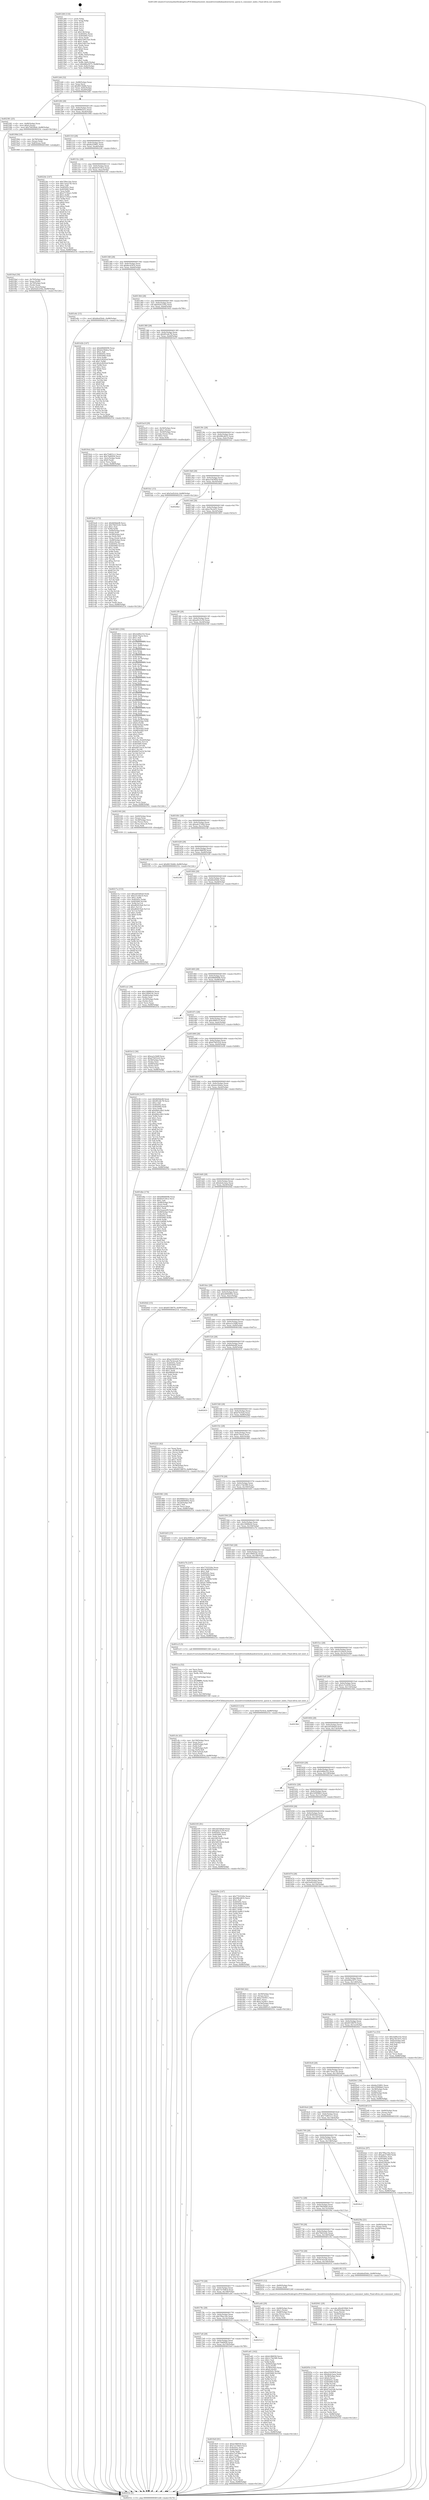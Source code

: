 digraph "0x401260" {
  label = "0x401260 (/mnt/c/Users/mathe/Desktop/tcc/POCII/binaries/extr_linuxdriversinfinibandswrxerxe_queue.h_consumer_index_Final-ollvm.out::main(0))"
  labelloc = "t"
  node[shape=record]

  Entry [label="",width=0.3,height=0.3,shape=circle,fillcolor=black,style=filled]
  "0x4012d4" [label="{
     0x4012d4 [32]\l
     | [instrs]\l
     &nbsp;&nbsp;0x4012d4 \<+6\>: mov -0x88(%rbp),%eax\l
     &nbsp;&nbsp;0x4012da \<+2\>: mov %eax,%ecx\l
     &nbsp;&nbsp;0x4012dc \<+6\>: sub $0x86156dfd,%ecx\l
     &nbsp;&nbsp;0x4012e2 \<+6\>: mov %eax,-0x9c(%rbp)\l
     &nbsp;&nbsp;0x4012e8 \<+6\>: mov %ecx,-0xa0(%rbp)\l
     &nbsp;&nbsp;0x4012ee \<+6\>: je 0000000000402381 \<main+0x1121\>\l
  }"]
  "0x402381" [label="{
     0x402381 [25]\l
     | [instrs]\l
     &nbsp;&nbsp;0x402381 \<+4\>: mov -0x80(%rbp),%rax\l
     &nbsp;&nbsp;0x402385 \<+6\>: movl $0x0,(%rax)\l
     &nbsp;&nbsp;0x40238b \<+10\>: movl $0x79450fa6,-0x88(%rbp)\l
     &nbsp;&nbsp;0x402395 \<+5\>: jmp 000000000040253c \<main+0x12dc\>\l
  }"]
  "0x4012f4" [label="{
     0x4012f4 [28]\l
     | [instrs]\l
     &nbsp;&nbsp;0x4012f4 \<+5\>: jmp 00000000004012f9 \<main+0x99\>\l
     &nbsp;&nbsp;0x4012f9 \<+6\>: mov -0x9c(%rbp),%eax\l
     &nbsp;&nbsp;0x4012ff \<+5\>: sub $0x868d32cc,%eax\l
     &nbsp;&nbsp;0x401304 \<+6\>: mov %eax,-0xa4(%rbp)\l
     &nbsp;&nbsp;0x40130a \<+6\>: je 000000000040199d \<main+0x73d\>\l
  }"]
  Exit [label="",width=0.3,height=0.3,shape=circle,fillcolor=black,style=filled,peripheries=2]
  "0x40199d" [label="{
     0x40199d [16]\l
     | [instrs]\l
     &nbsp;&nbsp;0x40199d \<+4\>: mov -0x78(%rbp),%rax\l
     &nbsp;&nbsp;0x4019a1 \<+3\>: mov (%rax),%rax\l
     &nbsp;&nbsp;0x4019a4 \<+4\>: mov 0x8(%rax),%rdi\l
     &nbsp;&nbsp;0x4019a8 \<+5\>: call 0000000000401060 \<atoi@plt\>\l
     | [calls]\l
     &nbsp;&nbsp;0x401060 \{1\} (unknown)\l
  }"]
  "0x401310" [label="{
     0x401310 [28]\l
     | [instrs]\l
     &nbsp;&nbsp;0x401310 \<+5\>: jmp 0000000000401315 \<main+0xb5\>\l
     &nbsp;&nbsp;0x401315 \<+6\>: mov -0x9c(%rbp),%eax\l
     &nbsp;&nbsp;0x40131b \<+5\>: sub $0x8a259f01,%eax\l
     &nbsp;&nbsp;0x401320 \<+6\>: mov %eax,-0xa8(%rbp)\l
     &nbsp;&nbsp;0x401326 \<+6\>: je 000000000040224c \<main+0xfec\>\l
  }"]
  "0x4022ee" [label="{
     0x4022ee [97]\l
     | [instrs]\l
     &nbsp;&nbsp;0x4022ee \<+5\>: mov $0x7f9ac16a,%ecx\l
     &nbsp;&nbsp;0x4022f3 \<+5\>: mov $0xadc57d0d,%edx\l
     &nbsp;&nbsp;0x4022f8 \<+7\>: mov 0x40505c,%esi\l
     &nbsp;&nbsp;0x4022ff \<+8\>: mov 0x405060,%r8d\l
     &nbsp;&nbsp;0x402307 \<+3\>: mov %esi,%r9d\l
     &nbsp;&nbsp;0x40230a \<+7\>: sub $0xd25f42de,%r9d\l
     &nbsp;&nbsp;0x402311 \<+4\>: sub $0x1,%r9d\l
     &nbsp;&nbsp;0x402315 \<+7\>: add $0xd25f42de,%r9d\l
     &nbsp;&nbsp;0x40231c \<+4\>: imul %r9d,%esi\l
     &nbsp;&nbsp;0x402320 \<+3\>: and $0x1,%esi\l
     &nbsp;&nbsp;0x402323 \<+3\>: cmp $0x0,%esi\l
     &nbsp;&nbsp;0x402326 \<+4\>: sete %r10b\l
     &nbsp;&nbsp;0x40232a \<+4\>: cmp $0xa,%r8d\l
     &nbsp;&nbsp;0x40232e \<+4\>: setl %r11b\l
     &nbsp;&nbsp;0x402332 \<+3\>: mov %r10b,%bl\l
     &nbsp;&nbsp;0x402335 \<+3\>: and %r11b,%bl\l
     &nbsp;&nbsp;0x402338 \<+3\>: xor %r11b,%r10b\l
     &nbsp;&nbsp;0x40233b \<+3\>: or %r10b,%bl\l
     &nbsp;&nbsp;0x40233e \<+3\>: test $0x1,%bl\l
     &nbsp;&nbsp;0x402341 \<+3\>: cmovne %edx,%ecx\l
     &nbsp;&nbsp;0x402344 \<+6\>: mov %ecx,-0x88(%rbp)\l
     &nbsp;&nbsp;0x40234a \<+5\>: jmp 000000000040253c \<main+0x12dc\>\l
  }"]
  "0x40224c" [label="{
     0x40224c [147]\l
     | [instrs]\l
     &nbsp;&nbsp;0x40224c \<+5\>: mov $0x7f9ac16a,%eax\l
     &nbsp;&nbsp;0x402251 \<+5\>: mov $0x72ea27fe,%ecx\l
     &nbsp;&nbsp;0x402256 \<+2\>: mov $0x1,%dl\l
     &nbsp;&nbsp;0x402258 \<+7\>: mov 0x40505c,%esi\l
     &nbsp;&nbsp;0x40225f \<+7\>: mov 0x405060,%edi\l
     &nbsp;&nbsp;0x402266 \<+3\>: mov %esi,%r8d\l
     &nbsp;&nbsp;0x402269 \<+7\>: sub $0x27150acc,%r8d\l
     &nbsp;&nbsp;0x402270 \<+4\>: sub $0x1,%r8d\l
     &nbsp;&nbsp;0x402274 \<+7\>: add $0x27150acc,%r8d\l
     &nbsp;&nbsp;0x40227b \<+4\>: imul %r8d,%esi\l
     &nbsp;&nbsp;0x40227f \<+3\>: and $0x1,%esi\l
     &nbsp;&nbsp;0x402282 \<+3\>: cmp $0x0,%esi\l
     &nbsp;&nbsp;0x402285 \<+4\>: sete %r9b\l
     &nbsp;&nbsp;0x402289 \<+3\>: cmp $0xa,%edi\l
     &nbsp;&nbsp;0x40228c \<+4\>: setl %r10b\l
     &nbsp;&nbsp;0x402290 \<+3\>: mov %r9b,%r11b\l
     &nbsp;&nbsp;0x402293 \<+4\>: xor $0xff,%r11b\l
     &nbsp;&nbsp;0x402297 \<+3\>: mov %r10b,%bl\l
     &nbsp;&nbsp;0x40229a \<+3\>: xor $0xff,%bl\l
     &nbsp;&nbsp;0x40229d \<+3\>: xor $0x0,%dl\l
     &nbsp;&nbsp;0x4022a0 \<+3\>: mov %r11b,%r14b\l
     &nbsp;&nbsp;0x4022a3 \<+4\>: and $0x0,%r14b\l
     &nbsp;&nbsp;0x4022a7 \<+3\>: and %dl,%r9b\l
     &nbsp;&nbsp;0x4022aa \<+3\>: mov %bl,%r15b\l
     &nbsp;&nbsp;0x4022ad \<+4\>: and $0x0,%r15b\l
     &nbsp;&nbsp;0x4022b1 \<+3\>: and %dl,%r10b\l
     &nbsp;&nbsp;0x4022b4 \<+3\>: or %r9b,%r14b\l
     &nbsp;&nbsp;0x4022b7 \<+3\>: or %r10b,%r15b\l
     &nbsp;&nbsp;0x4022ba \<+3\>: xor %r15b,%r14b\l
     &nbsp;&nbsp;0x4022bd \<+3\>: or %bl,%r11b\l
     &nbsp;&nbsp;0x4022c0 \<+4\>: xor $0xff,%r11b\l
     &nbsp;&nbsp;0x4022c4 \<+3\>: or $0x0,%dl\l
     &nbsp;&nbsp;0x4022c7 \<+3\>: and %dl,%r11b\l
     &nbsp;&nbsp;0x4022ca \<+3\>: or %r11b,%r14b\l
     &nbsp;&nbsp;0x4022cd \<+4\>: test $0x1,%r14b\l
     &nbsp;&nbsp;0x4022d1 \<+3\>: cmovne %ecx,%eax\l
     &nbsp;&nbsp;0x4022d4 \<+6\>: mov %eax,-0x88(%rbp)\l
     &nbsp;&nbsp;0x4022da \<+5\>: jmp 000000000040253c \<main+0x12dc\>\l
  }"]
  "0x40132c" [label="{
     0x40132c [28]\l
     | [instrs]\l
     &nbsp;&nbsp;0x40132c \<+5\>: jmp 0000000000401331 \<main+0xd1\>\l
     &nbsp;&nbsp;0x401331 \<+6\>: mov -0x9c(%rbp),%eax\l
     &nbsp;&nbsp;0x401337 \<+5\>: sub $0x8c0156c2,%eax\l
     &nbsp;&nbsp;0x40133c \<+6\>: mov %eax,-0xac(%rbp)\l
     &nbsp;&nbsp;0x401342 \<+6\>: je 0000000000401e6c \<main+0xc0c\>\l
  }"]
  "0x40217a" [label="{
     0x40217a [153]\l
     | [instrs]\l
     &nbsp;&nbsp;0x40217a \<+5\>: mov $0x2d55b6a9,%edx\l
     &nbsp;&nbsp;0x40217f \<+5\>: mov $0x23120ec0,%esi\l
     &nbsp;&nbsp;0x402184 \<+3\>: mov $0x1,%r8b\l
     &nbsp;&nbsp;0x402187 \<+8\>: mov 0x40505c,%r9d\l
     &nbsp;&nbsp;0x40218f \<+8\>: mov 0x405060,%r10d\l
     &nbsp;&nbsp;0x402197 \<+3\>: mov %r9d,%r11d\l
     &nbsp;&nbsp;0x40219a \<+7\>: sub $0xd82619a4,%r11d\l
     &nbsp;&nbsp;0x4021a1 \<+4\>: sub $0x1,%r11d\l
     &nbsp;&nbsp;0x4021a5 \<+7\>: add $0xd82619a4,%r11d\l
     &nbsp;&nbsp;0x4021ac \<+4\>: imul %r11d,%r9d\l
     &nbsp;&nbsp;0x4021b0 \<+4\>: and $0x1,%r9d\l
     &nbsp;&nbsp;0x4021b4 \<+4\>: cmp $0x0,%r9d\l
     &nbsp;&nbsp;0x4021b8 \<+3\>: sete %bl\l
     &nbsp;&nbsp;0x4021bb \<+4\>: cmp $0xa,%r10d\l
     &nbsp;&nbsp;0x4021bf \<+4\>: setl %r14b\l
     &nbsp;&nbsp;0x4021c3 \<+3\>: mov %bl,%r15b\l
     &nbsp;&nbsp;0x4021c6 \<+4\>: xor $0xff,%r15b\l
     &nbsp;&nbsp;0x4021ca \<+3\>: mov %r14b,%r12b\l
     &nbsp;&nbsp;0x4021cd \<+4\>: xor $0xff,%r12b\l
     &nbsp;&nbsp;0x4021d1 \<+4\>: xor $0x1,%r8b\l
     &nbsp;&nbsp;0x4021d5 \<+3\>: mov %r15b,%r13b\l
     &nbsp;&nbsp;0x4021d8 \<+4\>: and $0xff,%r13b\l
     &nbsp;&nbsp;0x4021dc \<+3\>: and %r8b,%bl\l
     &nbsp;&nbsp;0x4021df \<+3\>: mov %r12b,%al\l
     &nbsp;&nbsp;0x4021e2 \<+2\>: and $0xff,%al\l
     &nbsp;&nbsp;0x4021e4 \<+3\>: and %r8b,%r14b\l
     &nbsp;&nbsp;0x4021e7 \<+3\>: or %bl,%r13b\l
     &nbsp;&nbsp;0x4021ea \<+3\>: or %r14b,%al\l
     &nbsp;&nbsp;0x4021ed \<+3\>: xor %al,%r13b\l
     &nbsp;&nbsp;0x4021f0 \<+3\>: or %r12b,%r15b\l
     &nbsp;&nbsp;0x4021f3 \<+4\>: xor $0xff,%r15b\l
     &nbsp;&nbsp;0x4021f7 \<+4\>: or $0x1,%r8b\l
     &nbsp;&nbsp;0x4021fb \<+3\>: and %r8b,%r15b\l
     &nbsp;&nbsp;0x4021fe \<+3\>: or %r15b,%r13b\l
     &nbsp;&nbsp;0x402201 \<+4\>: test $0x1,%r13b\l
     &nbsp;&nbsp;0x402205 \<+3\>: cmovne %esi,%edx\l
     &nbsp;&nbsp;0x402208 \<+6\>: mov %edx,-0x88(%rbp)\l
     &nbsp;&nbsp;0x40220e \<+5\>: jmp 000000000040253c \<main+0x12dc\>\l
  }"]
  "0x401e6c" [label="{
     0x401e6c [15]\l
     | [instrs]\l
     &nbsp;&nbsp;0x401e6c \<+10\>: movl $0xb6ed5b4c,-0x88(%rbp)\l
     &nbsp;&nbsp;0x401e76 \<+5\>: jmp 000000000040253c \<main+0x12dc\>\l
  }"]
  "0x401348" [label="{
     0x401348 [28]\l
     | [instrs]\l
     &nbsp;&nbsp;0x401348 \<+5\>: jmp 000000000040134d \<main+0xed\>\l
     &nbsp;&nbsp;0x40134d \<+6\>: mov -0x9c(%rbp),%eax\l
     &nbsp;&nbsp;0x401353 \<+5\>: sub $0x8ec43f14,%eax\l
     &nbsp;&nbsp;0x401358 \<+6\>: mov %eax,-0xb0(%rbp)\l
     &nbsp;&nbsp;0x40135e \<+6\>: je 0000000000401d2b \<main+0xacb\>\l
  }"]
  "0x40205e" [label="{
     0x40205e [116]\l
     | [instrs]\l
     &nbsp;&nbsp;0x40205e \<+5\>: mov $0xa3343850,%esi\l
     &nbsp;&nbsp;0x402063 \<+5\>: mov $0xdedc2aea,%edx\l
     &nbsp;&nbsp;0x402068 \<+4\>: mov -0x38(%rbp),%rcx\l
     &nbsp;&nbsp;0x40206c \<+6\>: movl $0x0,(%rcx)\l
     &nbsp;&nbsp;0x402072 \<+8\>: mov 0x40505c,%r8d\l
     &nbsp;&nbsp;0x40207a \<+8\>: mov 0x405060,%r9d\l
     &nbsp;&nbsp;0x402082 \<+3\>: mov %r8d,%r10d\l
     &nbsp;&nbsp;0x402085 \<+7\>: sub $0x47eef1d0,%r10d\l
     &nbsp;&nbsp;0x40208c \<+4\>: sub $0x1,%r10d\l
     &nbsp;&nbsp;0x402090 \<+7\>: add $0x47eef1d0,%r10d\l
     &nbsp;&nbsp;0x402097 \<+4\>: imul %r10d,%r8d\l
     &nbsp;&nbsp;0x40209b \<+4\>: and $0x1,%r8d\l
     &nbsp;&nbsp;0x40209f \<+4\>: cmp $0x0,%r8d\l
     &nbsp;&nbsp;0x4020a3 \<+4\>: sete %r11b\l
     &nbsp;&nbsp;0x4020a7 \<+4\>: cmp $0xa,%r9d\l
     &nbsp;&nbsp;0x4020ab \<+3\>: setl %bl\l
     &nbsp;&nbsp;0x4020ae \<+3\>: mov %r11b,%r14b\l
     &nbsp;&nbsp;0x4020b1 \<+3\>: and %bl,%r14b\l
     &nbsp;&nbsp;0x4020b4 \<+3\>: xor %bl,%r11b\l
     &nbsp;&nbsp;0x4020b7 \<+3\>: or %r11b,%r14b\l
     &nbsp;&nbsp;0x4020ba \<+4\>: test $0x1,%r14b\l
     &nbsp;&nbsp;0x4020be \<+3\>: cmovne %edx,%esi\l
     &nbsp;&nbsp;0x4020c1 \<+6\>: mov %esi,-0x88(%rbp)\l
     &nbsp;&nbsp;0x4020c7 \<+6\>: mov %eax,-0x15c(%rbp)\l
     &nbsp;&nbsp;0x4020cd \<+5\>: jmp 000000000040253c \<main+0x12dc\>\l
  }"]
  "0x401d2b" [label="{
     0x401d2b [147]\l
     | [instrs]\l
     &nbsp;&nbsp;0x401d2b \<+5\>: mov $0xb8668498,%eax\l
     &nbsp;&nbsp;0x401d30 \<+5\>: mov $0xdce56dea,%ecx\l
     &nbsp;&nbsp;0x401d35 \<+2\>: mov $0x1,%dl\l
     &nbsp;&nbsp;0x401d37 \<+7\>: mov 0x40505c,%esi\l
     &nbsp;&nbsp;0x401d3e \<+7\>: mov 0x405060,%edi\l
     &nbsp;&nbsp;0x401d45 \<+3\>: mov %esi,%r8d\l
     &nbsp;&nbsp;0x401d48 \<+7\>: sub $0x2c8202ef,%r8d\l
     &nbsp;&nbsp;0x401d4f \<+4\>: sub $0x1,%r8d\l
     &nbsp;&nbsp;0x401d53 \<+7\>: add $0x2c8202ef,%r8d\l
     &nbsp;&nbsp;0x401d5a \<+4\>: imul %r8d,%esi\l
     &nbsp;&nbsp;0x401d5e \<+3\>: and $0x1,%esi\l
     &nbsp;&nbsp;0x401d61 \<+3\>: cmp $0x0,%esi\l
     &nbsp;&nbsp;0x401d64 \<+4\>: sete %r9b\l
     &nbsp;&nbsp;0x401d68 \<+3\>: cmp $0xa,%edi\l
     &nbsp;&nbsp;0x401d6b \<+4\>: setl %r10b\l
     &nbsp;&nbsp;0x401d6f \<+3\>: mov %r9b,%r11b\l
     &nbsp;&nbsp;0x401d72 \<+4\>: xor $0xff,%r11b\l
     &nbsp;&nbsp;0x401d76 \<+3\>: mov %r10b,%bl\l
     &nbsp;&nbsp;0x401d79 \<+3\>: xor $0xff,%bl\l
     &nbsp;&nbsp;0x401d7c \<+3\>: xor $0x0,%dl\l
     &nbsp;&nbsp;0x401d7f \<+3\>: mov %r11b,%r14b\l
     &nbsp;&nbsp;0x401d82 \<+4\>: and $0x0,%r14b\l
     &nbsp;&nbsp;0x401d86 \<+3\>: and %dl,%r9b\l
     &nbsp;&nbsp;0x401d89 \<+3\>: mov %bl,%r15b\l
     &nbsp;&nbsp;0x401d8c \<+4\>: and $0x0,%r15b\l
     &nbsp;&nbsp;0x401d90 \<+3\>: and %dl,%r10b\l
     &nbsp;&nbsp;0x401d93 \<+3\>: or %r9b,%r14b\l
     &nbsp;&nbsp;0x401d96 \<+3\>: or %r10b,%r15b\l
     &nbsp;&nbsp;0x401d99 \<+3\>: xor %r15b,%r14b\l
     &nbsp;&nbsp;0x401d9c \<+3\>: or %bl,%r11b\l
     &nbsp;&nbsp;0x401d9f \<+4\>: xor $0xff,%r11b\l
     &nbsp;&nbsp;0x401da3 \<+3\>: or $0x0,%dl\l
     &nbsp;&nbsp;0x401da6 \<+3\>: and %dl,%r11b\l
     &nbsp;&nbsp;0x401da9 \<+3\>: or %r11b,%r14b\l
     &nbsp;&nbsp;0x401dac \<+4\>: test $0x1,%r14b\l
     &nbsp;&nbsp;0x401db0 \<+3\>: cmovne %ecx,%eax\l
     &nbsp;&nbsp;0x401db3 \<+6\>: mov %eax,-0x88(%rbp)\l
     &nbsp;&nbsp;0x401db9 \<+5\>: jmp 000000000040253c \<main+0x12dc\>\l
  }"]
  "0x401364" [label="{
     0x401364 [28]\l
     | [instrs]\l
     &nbsp;&nbsp;0x401364 \<+5\>: jmp 0000000000401369 \<main+0x109\>\l
     &nbsp;&nbsp;0x401369 \<+6\>: mov -0x9c(%rbp),%eax\l
     &nbsp;&nbsp;0x40136f \<+5\>: sub $0x92d12592,%eax\l
     &nbsp;&nbsp;0x401374 \<+6\>: mov %eax,-0xb4(%rbp)\l
     &nbsp;&nbsp;0x40137a \<+6\>: je 00000000004019cb \<main+0x76b\>\l
  }"]
  "0x402041" [label="{
     0x402041 [29]\l
     | [instrs]\l
     &nbsp;&nbsp;0x402041 \<+10\>: movabs $0x4030b6,%rdi\l
     &nbsp;&nbsp;0x40204b \<+4\>: mov -0x40(%rbp),%rcx\l
     &nbsp;&nbsp;0x40204f \<+2\>: mov %eax,(%rcx)\l
     &nbsp;&nbsp;0x402051 \<+4\>: mov -0x40(%rbp),%rcx\l
     &nbsp;&nbsp;0x402055 \<+2\>: mov (%rcx),%esi\l
     &nbsp;&nbsp;0x402057 \<+2\>: mov $0x0,%al\l
     &nbsp;&nbsp;0x402059 \<+5\>: call 0000000000401040 \<printf@plt\>\l
     | [calls]\l
     &nbsp;&nbsp;0x401040 \{1\} (unknown)\l
  }"]
  "0x4019cb" [label="{
     0x4019cb [30]\l
     | [instrs]\l
     &nbsp;&nbsp;0x4019cb \<+5\>: mov $0x75d651c1,%eax\l
     &nbsp;&nbsp;0x4019d0 \<+5\>: mov $0x7fa60f26,%ecx\l
     &nbsp;&nbsp;0x4019d5 \<+3\>: mov -0x2c(%rbp),%edx\l
     &nbsp;&nbsp;0x4019d8 \<+3\>: cmp $0x0,%edx\l
     &nbsp;&nbsp;0x4019db \<+3\>: cmove %ecx,%eax\l
     &nbsp;&nbsp;0x4019de \<+6\>: mov %eax,-0x88(%rbp)\l
     &nbsp;&nbsp;0x4019e4 \<+5\>: jmp 000000000040253c \<main+0x12dc\>\l
  }"]
  "0x401380" [label="{
     0x401380 [28]\l
     | [instrs]\l
     &nbsp;&nbsp;0x401380 \<+5\>: jmp 0000000000401385 \<main+0x125\>\l
     &nbsp;&nbsp;0x401385 \<+6\>: mov -0x9c(%rbp),%eax\l
     &nbsp;&nbsp;0x40138b \<+5\>: sub $0x9f1e8c78,%eax\l
     &nbsp;&nbsp;0x401390 \<+6\>: mov %eax,-0xb8(%rbp)\l
     &nbsp;&nbsp;0x401396 \<+6\>: je 0000000000401bc9 \<main+0x969\>\l
  }"]
  "0x401cfe" [label="{
     0x401cfe [45]\l
     | [instrs]\l
     &nbsp;&nbsp;0x401cfe \<+6\>: mov -0x158(%rbp),%ecx\l
     &nbsp;&nbsp;0x401d04 \<+3\>: imul %eax,%ecx\l
     &nbsp;&nbsp;0x401d07 \<+4\>: mov -0x60(%rbp),%r8\l
     &nbsp;&nbsp;0x401d0b \<+3\>: mov (%r8),%r8\l
     &nbsp;&nbsp;0x401d0e \<+4\>: mov -0x58(%rbp),%r9\l
     &nbsp;&nbsp;0x401d12 \<+3\>: movslq (%r9),%r9\l
     &nbsp;&nbsp;0x401d15 \<+4\>: mov (%r8,%r9,8),%r8\l
     &nbsp;&nbsp;0x401d19 \<+3\>: mov %ecx,(%r8)\l
     &nbsp;&nbsp;0x401d1c \<+10\>: movl $0x8ec43f14,-0x88(%rbp)\l
     &nbsp;&nbsp;0x401d26 \<+5\>: jmp 000000000040253c \<main+0x12dc\>\l
  }"]
  "0x401bc9" [label="{
     0x401bc9 [29]\l
     | [instrs]\l
     &nbsp;&nbsp;0x401bc9 \<+4\>: mov -0x50(%rbp),%rax\l
     &nbsp;&nbsp;0x401bcd \<+6\>: movl $0x1,(%rax)\l
     &nbsp;&nbsp;0x401bd3 \<+4\>: mov -0x50(%rbp),%rax\l
     &nbsp;&nbsp;0x401bd7 \<+3\>: movslq (%rax),%rax\l
     &nbsp;&nbsp;0x401bda \<+4\>: shl $0x2,%rax\l
     &nbsp;&nbsp;0x401bde \<+3\>: mov %rax,%rdi\l
     &nbsp;&nbsp;0x401be1 \<+5\>: call 0000000000401050 \<malloc@plt\>\l
     | [calls]\l
     &nbsp;&nbsp;0x401050 \{1\} (unknown)\l
  }"]
  "0x40139c" [label="{
     0x40139c [28]\l
     | [instrs]\l
     &nbsp;&nbsp;0x40139c \<+5\>: jmp 00000000004013a1 \<main+0x141\>\l
     &nbsp;&nbsp;0x4013a1 \<+6\>: mov -0x9c(%rbp),%eax\l
     &nbsp;&nbsp;0x4013a7 \<+5\>: sub $0x9f6cd635,%eax\l
     &nbsp;&nbsp;0x4013ac \<+6\>: mov %eax,-0xbc(%rbp)\l
     &nbsp;&nbsp;0x4013b2 \<+6\>: je 0000000000401fa1 \<main+0xd41\>\l
  }"]
  "0x401cca" [label="{
     0x401cca [52]\l
     | [instrs]\l
     &nbsp;&nbsp;0x401cca \<+2\>: xor %ecx,%ecx\l
     &nbsp;&nbsp;0x401ccc \<+5\>: mov $0x2,%edx\l
     &nbsp;&nbsp;0x401cd1 \<+6\>: mov %edx,-0x154(%rbp)\l
     &nbsp;&nbsp;0x401cd7 \<+1\>: cltd\l
     &nbsp;&nbsp;0x401cd8 \<+6\>: mov -0x154(%rbp),%esi\l
     &nbsp;&nbsp;0x401cde \<+2\>: idiv %esi\l
     &nbsp;&nbsp;0x401ce0 \<+6\>: imul $0xfffffffe,%edx,%edx\l
     &nbsp;&nbsp;0x401ce6 \<+2\>: mov %ecx,%edi\l
     &nbsp;&nbsp;0x401ce8 \<+2\>: sub %edx,%edi\l
     &nbsp;&nbsp;0x401cea \<+2\>: mov %ecx,%edx\l
     &nbsp;&nbsp;0x401cec \<+3\>: sub $0x1,%edx\l
     &nbsp;&nbsp;0x401cef \<+2\>: add %edx,%edi\l
     &nbsp;&nbsp;0x401cf1 \<+2\>: sub %edi,%ecx\l
     &nbsp;&nbsp;0x401cf3 \<+6\>: mov %ecx,-0x158(%rbp)\l
     &nbsp;&nbsp;0x401cf9 \<+5\>: call 0000000000401160 \<next_i\>\l
     | [calls]\l
     &nbsp;&nbsp;0x401160 \{1\} (/mnt/c/Users/mathe/Desktop/tcc/POCII/binaries/extr_linuxdriversinfinibandswrxerxe_queue.h_consumer_index_Final-ollvm.out::next_i)\l
  }"]
  "0x401fa1" [label="{
     0x401fa1 [15]\l
     | [instrs]\l
     &nbsp;&nbsp;0x401fa1 \<+10\>: movl $0x5ed5cfcd,-0x88(%rbp)\l
     &nbsp;&nbsp;0x401fab \<+5\>: jmp 000000000040253c \<main+0x12dc\>\l
  }"]
  "0x4013b8" [label="{
     0x4013b8 [28]\l
     | [instrs]\l
     &nbsp;&nbsp;0x4013b8 \<+5\>: jmp 00000000004013bd \<main+0x15d\>\l
     &nbsp;&nbsp;0x4013bd \<+6\>: mov -0x9c(%rbp),%eax\l
     &nbsp;&nbsp;0x4013c3 \<+5\>: sub $0xa3343850,%eax\l
     &nbsp;&nbsp;0x4013c8 \<+6\>: mov %eax,-0xc0(%rbp)\l
     &nbsp;&nbsp;0x4013ce \<+6\>: je 00000000004024b2 \<main+0x1252\>\l
  }"]
  "0x401be6" [label="{
     0x401be6 [172]\l
     | [instrs]\l
     &nbsp;&nbsp;0x401be6 \<+5\>: mov $0xfb94def8,%ecx\l
     &nbsp;&nbsp;0x401beb \<+5\>: mov $0x79d33c6c,%edx\l
     &nbsp;&nbsp;0x401bf0 \<+3\>: mov $0x1,%sil\l
     &nbsp;&nbsp;0x401bf3 \<+3\>: xor %r8d,%r8d\l
     &nbsp;&nbsp;0x401bf6 \<+4\>: mov -0x60(%rbp),%rdi\l
     &nbsp;&nbsp;0x401bfa \<+3\>: mov (%rdi),%rdi\l
     &nbsp;&nbsp;0x401bfd \<+4\>: mov -0x58(%rbp),%r9\l
     &nbsp;&nbsp;0x401c01 \<+3\>: movslq (%r9),%r9\l
     &nbsp;&nbsp;0x401c04 \<+4\>: mov %rax,(%rdi,%r9,8)\l
     &nbsp;&nbsp;0x401c08 \<+4\>: mov -0x48(%rbp),%rax\l
     &nbsp;&nbsp;0x401c0c \<+6\>: movl $0x0,(%rax)\l
     &nbsp;&nbsp;0x401c12 \<+8\>: mov 0x40505c,%r10d\l
     &nbsp;&nbsp;0x401c1a \<+8\>: mov 0x405060,%r11d\l
     &nbsp;&nbsp;0x401c22 \<+4\>: sub $0x1,%r8d\l
     &nbsp;&nbsp;0x401c26 \<+3\>: mov %r10d,%ebx\l
     &nbsp;&nbsp;0x401c29 \<+3\>: add %r8d,%ebx\l
     &nbsp;&nbsp;0x401c2c \<+4\>: imul %ebx,%r10d\l
     &nbsp;&nbsp;0x401c30 \<+4\>: and $0x1,%r10d\l
     &nbsp;&nbsp;0x401c34 \<+4\>: cmp $0x0,%r10d\l
     &nbsp;&nbsp;0x401c38 \<+4\>: sete %r14b\l
     &nbsp;&nbsp;0x401c3c \<+4\>: cmp $0xa,%r11d\l
     &nbsp;&nbsp;0x401c40 \<+4\>: setl %r15b\l
     &nbsp;&nbsp;0x401c44 \<+3\>: mov %r14b,%r12b\l
     &nbsp;&nbsp;0x401c47 \<+4\>: xor $0xff,%r12b\l
     &nbsp;&nbsp;0x401c4b \<+3\>: mov %r15b,%r13b\l
     &nbsp;&nbsp;0x401c4e \<+4\>: xor $0xff,%r13b\l
     &nbsp;&nbsp;0x401c52 \<+4\>: xor $0x0,%sil\l
     &nbsp;&nbsp;0x401c56 \<+3\>: mov %r12b,%al\l
     &nbsp;&nbsp;0x401c59 \<+2\>: and $0x0,%al\l
     &nbsp;&nbsp;0x401c5b \<+3\>: and %sil,%r14b\l
     &nbsp;&nbsp;0x401c5e \<+3\>: mov %r13b,%dil\l
     &nbsp;&nbsp;0x401c61 \<+4\>: and $0x0,%dil\l
     &nbsp;&nbsp;0x401c65 \<+3\>: and %sil,%r15b\l
     &nbsp;&nbsp;0x401c68 \<+3\>: or %r14b,%al\l
     &nbsp;&nbsp;0x401c6b \<+3\>: or %r15b,%dil\l
     &nbsp;&nbsp;0x401c6e \<+3\>: xor %dil,%al\l
     &nbsp;&nbsp;0x401c71 \<+3\>: or %r13b,%r12b\l
     &nbsp;&nbsp;0x401c74 \<+4\>: xor $0xff,%r12b\l
     &nbsp;&nbsp;0x401c78 \<+4\>: or $0x0,%sil\l
     &nbsp;&nbsp;0x401c7c \<+3\>: and %sil,%r12b\l
     &nbsp;&nbsp;0x401c7f \<+3\>: or %r12b,%al\l
     &nbsp;&nbsp;0x401c82 \<+2\>: test $0x1,%al\l
     &nbsp;&nbsp;0x401c84 \<+3\>: cmovne %edx,%ecx\l
     &nbsp;&nbsp;0x401c87 \<+6\>: mov %ecx,-0x88(%rbp)\l
     &nbsp;&nbsp;0x401c8d \<+5\>: jmp 000000000040253c \<main+0x12dc\>\l
  }"]
  "0x4024b2" [label="{
     0x4024b2\l
  }", style=dashed]
  "0x4013d4" [label="{
     0x4013d4 [28]\l
     | [instrs]\l
     &nbsp;&nbsp;0x4013d4 \<+5\>: jmp 00000000004013d9 \<main+0x179\>\l
     &nbsp;&nbsp;0x4013d9 \<+6\>: mov -0x9c(%rbp),%eax\l
     &nbsp;&nbsp;0x4013df \<+5\>: sub $0xa76ccb51,%eax\l
     &nbsp;&nbsp;0x4013e4 \<+6\>: mov %eax,-0xc4(%rbp)\l
     &nbsp;&nbsp;0x4013ea \<+6\>: je 0000000000401803 \<main+0x5a3\>\l
  }"]
  "0x401a61" [label="{
     0x401a61 [162]\l
     | [instrs]\l
     &nbsp;&nbsp;0x401a61 \<+5\>: mov $0xb1ffd058,%ecx\l
     &nbsp;&nbsp;0x401a66 \<+5\>: mov $0x1c7de589,%edx\l
     &nbsp;&nbsp;0x401a6b \<+3\>: mov $0x1,%sil\l
     &nbsp;&nbsp;0x401a6e \<+3\>: xor %r8d,%r8d\l
     &nbsp;&nbsp;0x401a71 \<+4\>: mov -0x60(%rbp),%rdi\l
     &nbsp;&nbsp;0x401a75 \<+3\>: mov %rax,(%rdi)\l
     &nbsp;&nbsp;0x401a78 \<+4\>: mov -0x58(%rbp),%rax\l
     &nbsp;&nbsp;0x401a7c \<+6\>: movl $0x0,(%rax)\l
     &nbsp;&nbsp;0x401a82 \<+8\>: mov 0x40505c,%r9d\l
     &nbsp;&nbsp;0x401a8a \<+8\>: mov 0x405060,%r10d\l
     &nbsp;&nbsp;0x401a92 \<+4\>: sub $0x1,%r8d\l
     &nbsp;&nbsp;0x401a96 \<+3\>: mov %r9d,%r11d\l
     &nbsp;&nbsp;0x401a99 \<+3\>: add %r8d,%r11d\l
     &nbsp;&nbsp;0x401a9c \<+4\>: imul %r11d,%r9d\l
     &nbsp;&nbsp;0x401aa0 \<+4\>: and $0x1,%r9d\l
     &nbsp;&nbsp;0x401aa4 \<+4\>: cmp $0x0,%r9d\l
     &nbsp;&nbsp;0x401aa8 \<+3\>: sete %bl\l
     &nbsp;&nbsp;0x401aab \<+4\>: cmp $0xa,%r10d\l
     &nbsp;&nbsp;0x401aaf \<+4\>: setl %r14b\l
     &nbsp;&nbsp;0x401ab3 \<+3\>: mov %bl,%r15b\l
     &nbsp;&nbsp;0x401ab6 \<+4\>: xor $0xff,%r15b\l
     &nbsp;&nbsp;0x401aba \<+3\>: mov %r14b,%r12b\l
     &nbsp;&nbsp;0x401abd \<+4\>: xor $0xff,%r12b\l
     &nbsp;&nbsp;0x401ac1 \<+4\>: xor $0x0,%sil\l
     &nbsp;&nbsp;0x401ac5 \<+3\>: mov %r15b,%r13b\l
     &nbsp;&nbsp;0x401ac8 \<+4\>: and $0x0,%r13b\l
     &nbsp;&nbsp;0x401acc \<+3\>: and %sil,%bl\l
     &nbsp;&nbsp;0x401acf \<+3\>: mov %r12b,%al\l
     &nbsp;&nbsp;0x401ad2 \<+2\>: and $0x0,%al\l
     &nbsp;&nbsp;0x401ad4 \<+3\>: and %sil,%r14b\l
     &nbsp;&nbsp;0x401ad7 \<+3\>: or %bl,%r13b\l
     &nbsp;&nbsp;0x401ada \<+3\>: or %r14b,%al\l
     &nbsp;&nbsp;0x401add \<+3\>: xor %al,%r13b\l
     &nbsp;&nbsp;0x401ae0 \<+3\>: or %r12b,%r15b\l
     &nbsp;&nbsp;0x401ae3 \<+4\>: xor $0xff,%r15b\l
     &nbsp;&nbsp;0x401ae7 \<+4\>: or $0x0,%sil\l
     &nbsp;&nbsp;0x401aeb \<+3\>: and %sil,%r15b\l
     &nbsp;&nbsp;0x401aee \<+3\>: or %r15b,%r13b\l
     &nbsp;&nbsp;0x401af1 \<+4\>: test $0x1,%r13b\l
     &nbsp;&nbsp;0x401af5 \<+3\>: cmovne %edx,%ecx\l
     &nbsp;&nbsp;0x401af8 \<+6\>: mov %ecx,-0x88(%rbp)\l
     &nbsp;&nbsp;0x401afe \<+5\>: jmp 000000000040253c \<main+0x12dc\>\l
  }"]
  "0x401803" [label="{
     0x401803 [350]\l
     | [instrs]\l
     &nbsp;&nbsp;0x401803 \<+5\>: mov $0x2e68a332,%eax\l
     &nbsp;&nbsp;0x401808 \<+5\>: mov $0xfc79acb,%ecx\l
     &nbsp;&nbsp;0x40180d \<+2\>: mov $0x1,%dl\l
     &nbsp;&nbsp;0x40180f \<+3\>: mov %rsp,%rsi\l
     &nbsp;&nbsp;0x401812 \<+4\>: add $0xfffffffffffffff0,%rsi\l
     &nbsp;&nbsp;0x401816 \<+3\>: mov %rsi,%rsp\l
     &nbsp;&nbsp;0x401819 \<+4\>: mov %rsi,-0x80(%rbp)\l
     &nbsp;&nbsp;0x40181d \<+3\>: mov %rsp,%rsi\l
     &nbsp;&nbsp;0x401820 \<+4\>: add $0xfffffffffffffff0,%rsi\l
     &nbsp;&nbsp;0x401824 \<+3\>: mov %rsi,%rsp\l
     &nbsp;&nbsp;0x401827 \<+3\>: mov %rsp,%rdi\l
     &nbsp;&nbsp;0x40182a \<+4\>: add $0xfffffffffffffff0,%rdi\l
     &nbsp;&nbsp;0x40182e \<+3\>: mov %rdi,%rsp\l
     &nbsp;&nbsp;0x401831 \<+4\>: mov %rdi,-0x78(%rbp)\l
     &nbsp;&nbsp;0x401835 \<+3\>: mov %rsp,%rdi\l
     &nbsp;&nbsp;0x401838 \<+4\>: add $0xfffffffffffffff0,%rdi\l
     &nbsp;&nbsp;0x40183c \<+3\>: mov %rdi,%rsp\l
     &nbsp;&nbsp;0x40183f \<+4\>: mov %rdi,-0x70(%rbp)\l
     &nbsp;&nbsp;0x401843 \<+3\>: mov %rsp,%rdi\l
     &nbsp;&nbsp;0x401846 \<+4\>: add $0xfffffffffffffff0,%rdi\l
     &nbsp;&nbsp;0x40184a \<+3\>: mov %rdi,%rsp\l
     &nbsp;&nbsp;0x40184d \<+4\>: mov %rdi,-0x68(%rbp)\l
     &nbsp;&nbsp;0x401851 \<+3\>: mov %rsp,%rdi\l
     &nbsp;&nbsp;0x401854 \<+4\>: add $0xfffffffffffffff0,%rdi\l
     &nbsp;&nbsp;0x401858 \<+3\>: mov %rdi,%rsp\l
     &nbsp;&nbsp;0x40185b \<+4\>: mov %rdi,-0x60(%rbp)\l
     &nbsp;&nbsp;0x40185f \<+3\>: mov %rsp,%rdi\l
     &nbsp;&nbsp;0x401862 \<+4\>: add $0xfffffffffffffff0,%rdi\l
     &nbsp;&nbsp;0x401866 \<+3\>: mov %rdi,%rsp\l
     &nbsp;&nbsp;0x401869 \<+4\>: mov %rdi,-0x58(%rbp)\l
     &nbsp;&nbsp;0x40186d \<+3\>: mov %rsp,%rdi\l
     &nbsp;&nbsp;0x401870 \<+4\>: add $0xfffffffffffffff0,%rdi\l
     &nbsp;&nbsp;0x401874 \<+3\>: mov %rdi,%rsp\l
     &nbsp;&nbsp;0x401877 \<+4\>: mov %rdi,-0x50(%rbp)\l
     &nbsp;&nbsp;0x40187b \<+3\>: mov %rsp,%rdi\l
     &nbsp;&nbsp;0x40187e \<+4\>: add $0xfffffffffffffff0,%rdi\l
     &nbsp;&nbsp;0x401882 \<+3\>: mov %rdi,%rsp\l
     &nbsp;&nbsp;0x401885 \<+4\>: mov %rdi,-0x48(%rbp)\l
     &nbsp;&nbsp;0x401889 \<+3\>: mov %rsp,%rdi\l
     &nbsp;&nbsp;0x40188c \<+4\>: add $0xfffffffffffffff0,%rdi\l
     &nbsp;&nbsp;0x401890 \<+3\>: mov %rdi,%rsp\l
     &nbsp;&nbsp;0x401893 \<+4\>: mov %rdi,-0x40(%rbp)\l
     &nbsp;&nbsp;0x401897 \<+3\>: mov %rsp,%rdi\l
     &nbsp;&nbsp;0x40189a \<+4\>: add $0xfffffffffffffff0,%rdi\l
     &nbsp;&nbsp;0x40189e \<+3\>: mov %rdi,%rsp\l
     &nbsp;&nbsp;0x4018a1 \<+4\>: mov %rdi,-0x38(%rbp)\l
     &nbsp;&nbsp;0x4018a5 \<+4\>: mov -0x80(%rbp),%rdi\l
     &nbsp;&nbsp;0x4018a9 \<+6\>: movl $0x0,(%rdi)\l
     &nbsp;&nbsp;0x4018af \<+7\>: mov -0x8c(%rbp),%r8d\l
     &nbsp;&nbsp;0x4018b6 \<+3\>: mov %r8d,(%rsi)\l
     &nbsp;&nbsp;0x4018b9 \<+4\>: mov -0x78(%rbp),%rdi\l
     &nbsp;&nbsp;0x4018bd \<+7\>: mov -0x98(%rbp),%r9\l
     &nbsp;&nbsp;0x4018c4 \<+3\>: mov %r9,(%rdi)\l
     &nbsp;&nbsp;0x4018c7 \<+3\>: cmpl $0x2,(%rsi)\l
     &nbsp;&nbsp;0x4018ca \<+4\>: setne %r10b\l
     &nbsp;&nbsp;0x4018ce \<+4\>: and $0x1,%r10b\l
     &nbsp;&nbsp;0x4018d2 \<+4\>: mov %r10b,-0x2d(%rbp)\l
     &nbsp;&nbsp;0x4018d6 \<+8\>: mov 0x40505c,%r11d\l
     &nbsp;&nbsp;0x4018de \<+7\>: mov 0x405060,%ebx\l
     &nbsp;&nbsp;0x4018e5 \<+3\>: mov %r11d,%r14d\l
     &nbsp;&nbsp;0x4018e8 \<+7\>: sub $0xd447ea14,%r14d\l
     &nbsp;&nbsp;0x4018ef \<+4\>: sub $0x1,%r14d\l
     &nbsp;&nbsp;0x4018f3 \<+7\>: add $0xd447ea14,%r14d\l
     &nbsp;&nbsp;0x4018fa \<+4\>: imul %r14d,%r11d\l
     &nbsp;&nbsp;0x4018fe \<+4\>: and $0x1,%r11d\l
     &nbsp;&nbsp;0x401902 \<+4\>: cmp $0x0,%r11d\l
     &nbsp;&nbsp;0x401906 \<+4\>: sete %r10b\l
     &nbsp;&nbsp;0x40190a \<+3\>: cmp $0xa,%ebx\l
     &nbsp;&nbsp;0x40190d \<+4\>: setl %r15b\l
     &nbsp;&nbsp;0x401911 \<+3\>: mov %r10b,%r12b\l
     &nbsp;&nbsp;0x401914 \<+4\>: xor $0xff,%r12b\l
     &nbsp;&nbsp;0x401918 \<+3\>: mov %r15b,%r13b\l
     &nbsp;&nbsp;0x40191b \<+4\>: xor $0xff,%r13b\l
     &nbsp;&nbsp;0x40191f \<+3\>: xor $0x0,%dl\l
     &nbsp;&nbsp;0x401922 \<+3\>: mov %r12b,%sil\l
     &nbsp;&nbsp;0x401925 \<+4\>: and $0x0,%sil\l
     &nbsp;&nbsp;0x401929 \<+3\>: and %dl,%r10b\l
     &nbsp;&nbsp;0x40192c \<+3\>: mov %r13b,%dil\l
     &nbsp;&nbsp;0x40192f \<+4\>: and $0x0,%dil\l
     &nbsp;&nbsp;0x401933 \<+3\>: and %dl,%r15b\l
     &nbsp;&nbsp;0x401936 \<+3\>: or %r10b,%sil\l
     &nbsp;&nbsp;0x401939 \<+3\>: or %r15b,%dil\l
     &nbsp;&nbsp;0x40193c \<+3\>: xor %dil,%sil\l
     &nbsp;&nbsp;0x40193f \<+3\>: or %r13b,%r12b\l
     &nbsp;&nbsp;0x401942 \<+4\>: xor $0xff,%r12b\l
     &nbsp;&nbsp;0x401946 \<+3\>: or $0x0,%dl\l
     &nbsp;&nbsp;0x401949 \<+3\>: and %dl,%r12b\l
     &nbsp;&nbsp;0x40194c \<+3\>: or %r12b,%sil\l
     &nbsp;&nbsp;0x40194f \<+4\>: test $0x1,%sil\l
     &nbsp;&nbsp;0x401953 \<+3\>: cmovne %ecx,%eax\l
     &nbsp;&nbsp;0x401956 \<+6\>: mov %eax,-0x88(%rbp)\l
     &nbsp;&nbsp;0x40195c \<+5\>: jmp 000000000040253c \<main+0x12dc\>\l
  }"]
  "0x4013f0" [label="{
     0x4013f0 [28]\l
     | [instrs]\l
     &nbsp;&nbsp;0x4013f0 \<+5\>: jmp 00000000004013f5 \<main+0x195\>\l
     &nbsp;&nbsp;0x4013f5 \<+6\>: mov -0x9c(%rbp),%eax\l
     &nbsp;&nbsp;0x4013fb \<+5\>: sub $0xa83c5c59,%eax\l
     &nbsp;&nbsp;0x401400 \<+6\>: mov %eax,-0xc8(%rbp)\l
     &nbsp;&nbsp;0x401406 \<+6\>: je 0000000000402160 \<main+0xf00\>\l
  }"]
  "0x4017c4" [label="{
     0x4017c4\l
  }", style=dashed]
  "0x402160" [label="{
     0x402160 [26]\l
     | [instrs]\l
     &nbsp;&nbsp;0x402160 \<+4\>: mov -0x60(%rbp),%rax\l
     &nbsp;&nbsp;0x402164 \<+3\>: mov (%rax),%rax\l
     &nbsp;&nbsp;0x402167 \<+4\>: mov -0x38(%rbp),%rcx\l
     &nbsp;&nbsp;0x40216b \<+3\>: movslq (%rcx),%rcx\l
     &nbsp;&nbsp;0x40216e \<+4\>: mov (%rax,%rcx,8),%rax\l
     &nbsp;&nbsp;0x402172 \<+3\>: mov %rax,%rdi\l
     &nbsp;&nbsp;0x402175 \<+5\>: call 0000000000401030 \<free@plt\>\l
     | [calls]\l
     &nbsp;&nbsp;0x401030 \{1\} (unknown)\l
  }"]
  "0x40140c" [label="{
     0x40140c [28]\l
     | [instrs]\l
     &nbsp;&nbsp;0x40140c \<+5\>: jmp 0000000000401411 \<main+0x1b1\>\l
     &nbsp;&nbsp;0x401411 \<+6\>: mov -0x9c(%rbp),%eax\l
     &nbsp;&nbsp;0x401417 \<+5\>: sub $0xadc57d0d,%eax\l
     &nbsp;&nbsp;0x40141c \<+6\>: mov %eax,-0xcc(%rbp)\l
     &nbsp;&nbsp;0x401422 \<+6\>: je 000000000040234f \<main+0x10ef\>\l
  }"]
  "0x4019e9" [label="{
     0x4019e9 [91]\l
     | [instrs]\l
     &nbsp;&nbsp;0x4019e9 \<+5\>: mov $0xb1ffd058,%eax\l
     &nbsp;&nbsp;0x4019ee \<+5\>: mov $0x7ce7b8c4,%ecx\l
     &nbsp;&nbsp;0x4019f3 \<+7\>: mov 0x40505c,%edx\l
     &nbsp;&nbsp;0x4019fa \<+7\>: mov 0x405060,%esi\l
     &nbsp;&nbsp;0x401a01 \<+2\>: mov %edx,%edi\l
     &nbsp;&nbsp;0x401a03 \<+6\>: add $0xa7cd78be,%edi\l
     &nbsp;&nbsp;0x401a09 \<+3\>: sub $0x1,%edi\l
     &nbsp;&nbsp;0x401a0c \<+6\>: sub $0xa7cd78be,%edi\l
     &nbsp;&nbsp;0x401a12 \<+3\>: imul %edi,%edx\l
     &nbsp;&nbsp;0x401a15 \<+3\>: and $0x1,%edx\l
     &nbsp;&nbsp;0x401a18 \<+3\>: cmp $0x0,%edx\l
     &nbsp;&nbsp;0x401a1b \<+4\>: sete %r8b\l
     &nbsp;&nbsp;0x401a1f \<+3\>: cmp $0xa,%esi\l
     &nbsp;&nbsp;0x401a22 \<+4\>: setl %r9b\l
     &nbsp;&nbsp;0x401a26 \<+3\>: mov %r8b,%r10b\l
     &nbsp;&nbsp;0x401a29 \<+3\>: and %r9b,%r10b\l
     &nbsp;&nbsp;0x401a2c \<+3\>: xor %r9b,%r8b\l
     &nbsp;&nbsp;0x401a2f \<+3\>: or %r8b,%r10b\l
     &nbsp;&nbsp;0x401a32 \<+4\>: test $0x1,%r10b\l
     &nbsp;&nbsp;0x401a36 \<+3\>: cmovne %ecx,%eax\l
     &nbsp;&nbsp;0x401a39 \<+6\>: mov %eax,-0x88(%rbp)\l
     &nbsp;&nbsp;0x401a3f \<+5\>: jmp 000000000040253c \<main+0x12dc\>\l
  }"]
  "0x40234f" [label="{
     0x40234f [15]\l
     | [instrs]\l
     &nbsp;&nbsp;0x40234f \<+10\>: movl $0x86156dfd,-0x88(%rbp)\l
     &nbsp;&nbsp;0x402359 \<+5\>: jmp 000000000040253c \<main+0x12dc\>\l
  }"]
  "0x401428" [label="{
     0x401428 [28]\l
     | [instrs]\l
     &nbsp;&nbsp;0x401428 \<+5\>: jmp 000000000040142d \<main+0x1cd\>\l
     &nbsp;&nbsp;0x40142d \<+6\>: mov -0x9c(%rbp),%eax\l
     &nbsp;&nbsp;0x401433 \<+5\>: sub $0xb1ffd058,%eax\l
     &nbsp;&nbsp;0x401438 \<+6\>: mov %eax,-0xd0(%rbp)\l
     &nbsp;&nbsp;0x40143e \<+6\>: je 00000000004023f4 \<main+0x1194\>\l
  }"]
  "0x4017a8" [label="{
     0x4017a8 [28]\l
     | [instrs]\l
     &nbsp;&nbsp;0x4017a8 \<+5\>: jmp 00000000004017ad \<main+0x54d\>\l
     &nbsp;&nbsp;0x4017ad \<+6\>: mov -0x9c(%rbp),%eax\l
     &nbsp;&nbsp;0x4017b3 \<+5\>: sub $0x7fa60f26,%eax\l
     &nbsp;&nbsp;0x4017b8 \<+6\>: mov %eax,-0x150(%rbp)\l
     &nbsp;&nbsp;0x4017be \<+6\>: je 00000000004019e9 \<main+0x789\>\l
  }"]
  "0x4023f4" [label="{
     0x4023f4\l
  }", style=dashed]
  "0x401444" [label="{
     0x401444 [28]\l
     | [instrs]\l
     &nbsp;&nbsp;0x401444 \<+5\>: jmp 0000000000401449 \<main+0x1e9\>\l
     &nbsp;&nbsp;0x401449 \<+6\>: mov -0x9c(%rbp),%eax\l
     &nbsp;&nbsp;0x40144f \<+5\>: sub $0xb6ed5b4c,%eax\l
     &nbsp;&nbsp;0x401454 \<+6\>: mov %eax,-0xd4(%rbp)\l
     &nbsp;&nbsp;0x40145a \<+6\>: je 0000000000401ca1 \<main+0xa41\>\l
  }"]
  "0x402523" [label="{
     0x402523\l
  }", style=dashed]
  "0x401ca1" [label="{
     0x401ca1 [36]\l
     | [instrs]\l
     &nbsp;&nbsp;0x401ca1 \<+5\>: mov $0x1f488b2d,%eax\l
     &nbsp;&nbsp;0x401ca6 \<+5\>: mov $0x1f9941dc,%ecx\l
     &nbsp;&nbsp;0x401cab \<+4\>: mov -0x48(%rbp),%rdx\l
     &nbsp;&nbsp;0x401caf \<+2\>: mov (%rdx),%esi\l
     &nbsp;&nbsp;0x401cb1 \<+4\>: mov -0x50(%rbp),%rdx\l
     &nbsp;&nbsp;0x401cb5 \<+2\>: cmp (%rdx),%esi\l
     &nbsp;&nbsp;0x401cb7 \<+3\>: cmovl %ecx,%eax\l
     &nbsp;&nbsp;0x401cba \<+6\>: mov %eax,-0x88(%rbp)\l
     &nbsp;&nbsp;0x401cc0 \<+5\>: jmp 000000000040253c \<main+0x12dc\>\l
  }"]
  "0x401460" [label="{
     0x401460 [28]\l
     | [instrs]\l
     &nbsp;&nbsp;0x401460 \<+5\>: jmp 0000000000401465 \<main+0x205\>\l
     &nbsp;&nbsp;0x401465 \<+6\>: mov -0x9c(%rbp),%eax\l
     &nbsp;&nbsp;0x40146b \<+5\>: sub $0xb8668498,%eax\l
     &nbsp;&nbsp;0x401470 \<+6\>: mov %eax,-0xd8(%rbp)\l
     &nbsp;&nbsp;0x401476 \<+6\>: je 0000000000402479 \<main+0x1219\>\l
  }"]
  "0x40178c" [label="{
     0x40178c [28]\l
     | [instrs]\l
     &nbsp;&nbsp;0x40178c \<+5\>: jmp 0000000000401791 \<main+0x531\>\l
     &nbsp;&nbsp;0x401791 \<+6\>: mov -0x9c(%rbp),%eax\l
     &nbsp;&nbsp;0x401797 \<+5\>: sub $0x7f9ac16a,%eax\l
     &nbsp;&nbsp;0x40179c \<+6\>: mov %eax,-0x14c(%rbp)\l
     &nbsp;&nbsp;0x4017a2 \<+6\>: je 0000000000402523 \<main+0x12c3\>\l
  }"]
  "0x402479" [label="{
     0x402479\l
  }", style=dashed]
  "0x40147c" [label="{
     0x40147c [28]\l
     | [instrs]\l
     &nbsp;&nbsp;0x40147c \<+5\>: jmp 0000000000401481 \<main+0x221\>\l
     &nbsp;&nbsp;0x401481 \<+6\>: mov -0x9c(%rbp),%eax\l
     &nbsp;&nbsp;0x401487 \<+5\>: sub $0xcf0f91e3,%eax\l
     &nbsp;&nbsp;0x40148c \<+6\>: mov %eax,-0xdc(%rbp)\l
     &nbsp;&nbsp;0x401492 \<+6\>: je 0000000000401b12 \<main+0x8b2\>\l
  }"]
  "0x401a44" [label="{
     0x401a44 [29]\l
     | [instrs]\l
     &nbsp;&nbsp;0x401a44 \<+4\>: mov -0x68(%rbp),%rax\l
     &nbsp;&nbsp;0x401a48 \<+6\>: movl $0x1,(%rax)\l
     &nbsp;&nbsp;0x401a4e \<+4\>: mov -0x68(%rbp),%rax\l
     &nbsp;&nbsp;0x401a52 \<+3\>: movslq (%rax),%rax\l
     &nbsp;&nbsp;0x401a55 \<+4\>: shl $0x3,%rax\l
     &nbsp;&nbsp;0x401a59 \<+3\>: mov %rax,%rdi\l
     &nbsp;&nbsp;0x401a5c \<+5\>: call 0000000000401050 \<malloc@plt\>\l
     | [calls]\l
     &nbsp;&nbsp;0x401050 \{1\} (unknown)\l
  }"]
  "0x401b12" [label="{
     0x401b12 [36]\l
     | [instrs]\l
     &nbsp;&nbsp;0x401b12 \<+5\>: mov $0xea1e5b8f,%eax\l
     &nbsp;&nbsp;0x401b17 \<+5\>: mov $0xd79452c6,%ecx\l
     &nbsp;&nbsp;0x401b1c \<+4\>: mov -0x58(%rbp),%rdx\l
     &nbsp;&nbsp;0x401b20 \<+2\>: mov (%rdx),%esi\l
     &nbsp;&nbsp;0x401b22 \<+4\>: mov -0x68(%rbp),%rdx\l
     &nbsp;&nbsp;0x401b26 \<+2\>: cmp (%rdx),%esi\l
     &nbsp;&nbsp;0x401b28 \<+3\>: cmovl %ecx,%eax\l
     &nbsp;&nbsp;0x401b2b \<+6\>: mov %eax,-0x88(%rbp)\l
     &nbsp;&nbsp;0x401b31 \<+5\>: jmp 000000000040253c \<main+0x12dc\>\l
  }"]
  "0x401498" [label="{
     0x401498 [28]\l
     | [instrs]\l
     &nbsp;&nbsp;0x401498 \<+5\>: jmp 000000000040149d \<main+0x23d\>\l
     &nbsp;&nbsp;0x40149d \<+6\>: mov -0x9c(%rbp),%eax\l
     &nbsp;&nbsp;0x4014a3 \<+5\>: sub $0xd79452c6,%eax\l
     &nbsp;&nbsp;0x4014a8 \<+6\>: mov %eax,-0xe0(%rbp)\l
     &nbsp;&nbsp;0x4014ae \<+6\>: je 0000000000401b36 \<main+0x8d6\>\l
  }"]
  "0x401770" [label="{
     0x401770 [28]\l
     | [instrs]\l
     &nbsp;&nbsp;0x401770 \<+5\>: jmp 0000000000401775 \<main+0x515\>\l
     &nbsp;&nbsp;0x401775 \<+6\>: mov -0x9c(%rbp),%eax\l
     &nbsp;&nbsp;0x40177b \<+5\>: sub $0x7ce7b8c4,%eax\l
     &nbsp;&nbsp;0x401780 \<+6\>: mov %eax,-0x148(%rbp)\l
     &nbsp;&nbsp;0x401786 \<+6\>: je 0000000000401a44 \<main+0x7e4\>\l
  }"]
  "0x401b36" [label="{
     0x401b36 [147]\l
     | [instrs]\l
     &nbsp;&nbsp;0x401b36 \<+5\>: mov $0xfb94def8,%eax\l
     &nbsp;&nbsp;0x401b3b \<+5\>: mov $0x9f1e8c78,%ecx\l
     &nbsp;&nbsp;0x401b40 \<+2\>: mov $0x1,%dl\l
     &nbsp;&nbsp;0x401b42 \<+7\>: mov 0x40505c,%esi\l
     &nbsp;&nbsp;0x401b49 \<+7\>: mov 0x405060,%edi\l
     &nbsp;&nbsp;0x401b50 \<+3\>: mov %esi,%r8d\l
     &nbsp;&nbsp;0x401b53 \<+7\>: add $0xb84cc6b5,%r8d\l
     &nbsp;&nbsp;0x401b5a \<+4\>: sub $0x1,%r8d\l
     &nbsp;&nbsp;0x401b5e \<+7\>: sub $0xb84cc6b5,%r8d\l
     &nbsp;&nbsp;0x401b65 \<+4\>: imul %r8d,%esi\l
     &nbsp;&nbsp;0x401b69 \<+3\>: and $0x1,%esi\l
     &nbsp;&nbsp;0x401b6c \<+3\>: cmp $0x0,%esi\l
     &nbsp;&nbsp;0x401b6f \<+4\>: sete %r9b\l
     &nbsp;&nbsp;0x401b73 \<+3\>: cmp $0xa,%edi\l
     &nbsp;&nbsp;0x401b76 \<+4\>: setl %r10b\l
     &nbsp;&nbsp;0x401b7a \<+3\>: mov %r9b,%r11b\l
     &nbsp;&nbsp;0x401b7d \<+4\>: xor $0xff,%r11b\l
     &nbsp;&nbsp;0x401b81 \<+3\>: mov %r10b,%bl\l
     &nbsp;&nbsp;0x401b84 \<+3\>: xor $0xff,%bl\l
     &nbsp;&nbsp;0x401b87 \<+3\>: xor $0x1,%dl\l
     &nbsp;&nbsp;0x401b8a \<+3\>: mov %r11b,%r14b\l
     &nbsp;&nbsp;0x401b8d \<+4\>: and $0xff,%r14b\l
     &nbsp;&nbsp;0x401b91 \<+3\>: and %dl,%r9b\l
     &nbsp;&nbsp;0x401b94 \<+3\>: mov %bl,%r15b\l
     &nbsp;&nbsp;0x401b97 \<+4\>: and $0xff,%r15b\l
     &nbsp;&nbsp;0x401b9b \<+3\>: and %dl,%r10b\l
     &nbsp;&nbsp;0x401b9e \<+3\>: or %r9b,%r14b\l
     &nbsp;&nbsp;0x401ba1 \<+3\>: or %r10b,%r15b\l
     &nbsp;&nbsp;0x401ba4 \<+3\>: xor %r15b,%r14b\l
     &nbsp;&nbsp;0x401ba7 \<+3\>: or %bl,%r11b\l
     &nbsp;&nbsp;0x401baa \<+4\>: xor $0xff,%r11b\l
     &nbsp;&nbsp;0x401bae \<+3\>: or $0x1,%dl\l
     &nbsp;&nbsp;0x401bb1 \<+3\>: and %dl,%r11b\l
     &nbsp;&nbsp;0x401bb4 \<+3\>: or %r11b,%r14b\l
     &nbsp;&nbsp;0x401bb7 \<+4\>: test $0x1,%r14b\l
     &nbsp;&nbsp;0x401bbb \<+3\>: cmovne %ecx,%eax\l
     &nbsp;&nbsp;0x401bbe \<+6\>: mov %eax,-0x88(%rbp)\l
     &nbsp;&nbsp;0x401bc4 \<+5\>: jmp 000000000040253c \<main+0x12dc\>\l
  }"]
  "0x4014b4" [label="{
     0x4014b4 [28]\l
     | [instrs]\l
     &nbsp;&nbsp;0x4014b4 \<+5\>: jmp 00000000004014b9 \<main+0x259\>\l
     &nbsp;&nbsp;0x4014b9 \<+6\>: mov -0x9c(%rbp),%eax\l
     &nbsp;&nbsp;0x4014bf \<+5\>: sub $0xdce56dea,%eax\l
     &nbsp;&nbsp;0x4014c4 \<+6\>: mov %eax,-0xe4(%rbp)\l
     &nbsp;&nbsp;0x4014ca \<+6\>: je 0000000000401dbe \<main+0xb5e\>\l
  }"]
  "0x402035" [label="{
     0x402035 [12]\l
     | [instrs]\l
     &nbsp;&nbsp;0x402035 \<+4\>: mov -0x60(%rbp),%rax\l
     &nbsp;&nbsp;0x402039 \<+3\>: mov (%rax),%rdi\l
     &nbsp;&nbsp;0x40203c \<+5\>: call 0000000000401240 \<consumer_index\>\l
     | [calls]\l
     &nbsp;&nbsp;0x401240 \{1\} (/mnt/c/Users/mathe/Desktop/tcc/POCII/binaries/extr_linuxdriversinfinibandswrxerxe_queue.h_consumer_index_Final-ollvm.out::consumer_index)\l
  }"]
  "0x401dbe" [label="{
     0x401dbe [174]\l
     | [instrs]\l
     &nbsp;&nbsp;0x401dbe \<+5\>: mov $0xb8668498,%eax\l
     &nbsp;&nbsp;0x401dc3 \<+5\>: mov $0x8c0156c2,%ecx\l
     &nbsp;&nbsp;0x401dc8 \<+2\>: mov $0x1,%dl\l
     &nbsp;&nbsp;0x401dca \<+4\>: mov -0x48(%rbp),%rsi\l
     &nbsp;&nbsp;0x401dce \<+2\>: mov (%rsi),%edi\l
     &nbsp;&nbsp;0x401dd0 \<+6\>: add $0x3eaaea09,%edi\l
     &nbsp;&nbsp;0x401dd6 \<+3\>: add $0x1,%edi\l
     &nbsp;&nbsp;0x401dd9 \<+6\>: sub $0x3eaaea09,%edi\l
     &nbsp;&nbsp;0x401ddf \<+4\>: mov -0x48(%rbp),%rsi\l
     &nbsp;&nbsp;0x401de3 \<+2\>: mov %edi,(%rsi)\l
     &nbsp;&nbsp;0x401de5 \<+7\>: mov 0x40505c,%edi\l
     &nbsp;&nbsp;0x401dec \<+8\>: mov 0x405060,%r8d\l
     &nbsp;&nbsp;0x401df4 \<+3\>: mov %edi,%r9d\l
     &nbsp;&nbsp;0x401df7 \<+7\>: sub $0x1ed096,%r9d\l
     &nbsp;&nbsp;0x401dfe \<+4\>: sub $0x1,%r9d\l
     &nbsp;&nbsp;0x401e02 \<+7\>: add $0x1ed096,%r9d\l
     &nbsp;&nbsp;0x401e09 \<+4\>: imul %r9d,%edi\l
     &nbsp;&nbsp;0x401e0d \<+3\>: and $0x1,%edi\l
     &nbsp;&nbsp;0x401e10 \<+3\>: cmp $0x0,%edi\l
     &nbsp;&nbsp;0x401e13 \<+4\>: sete %r10b\l
     &nbsp;&nbsp;0x401e17 \<+4\>: cmp $0xa,%r8d\l
     &nbsp;&nbsp;0x401e1b \<+4\>: setl %r11b\l
     &nbsp;&nbsp;0x401e1f \<+3\>: mov %r10b,%bl\l
     &nbsp;&nbsp;0x401e22 \<+3\>: xor $0xff,%bl\l
     &nbsp;&nbsp;0x401e25 \<+3\>: mov %r11b,%r14b\l
     &nbsp;&nbsp;0x401e28 \<+4\>: xor $0xff,%r14b\l
     &nbsp;&nbsp;0x401e2c \<+3\>: xor $0x0,%dl\l
     &nbsp;&nbsp;0x401e2f \<+3\>: mov %bl,%r15b\l
     &nbsp;&nbsp;0x401e32 \<+4\>: and $0x0,%r15b\l
     &nbsp;&nbsp;0x401e36 \<+3\>: and %dl,%r10b\l
     &nbsp;&nbsp;0x401e39 \<+3\>: mov %r14b,%r12b\l
     &nbsp;&nbsp;0x401e3c \<+4\>: and $0x0,%r12b\l
     &nbsp;&nbsp;0x401e40 \<+3\>: and %dl,%r11b\l
     &nbsp;&nbsp;0x401e43 \<+3\>: or %r10b,%r15b\l
     &nbsp;&nbsp;0x401e46 \<+3\>: or %r11b,%r12b\l
     &nbsp;&nbsp;0x401e49 \<+3\>: xor %r12b,%r15b\l
     &nbsp;&nbsp;0x401e4c \<+3\>: or %r14b,%bl\l
     &nbsp;&nbsp;0x401e4f \<+3\>: xor $0xff,%bl\l
     &nbsp;&nbsp;0x401e52 \<+3\>: or $0x0,%dl\l
     &nbsp;&nbsp;0x401e55 \<+2\>: and %dl,%bl\l
     &nbsp;&nbsp;0x401e57 \<+3\>: or %bl,%r15b\l
     &nbsp;&nbsp;0x401e5a \<+4\>: test $0x1,%r15b\l
     &nbsp;&nbsp;0x401e5e \<+3\>: cmovne %ecx,%eax\l
     &nbsp;&nbsp;0x401e61 \<+6\>: mov %eax,-0x88(%rbp)\l
     &nbsp;&nbsp;0x401e67 \<+5\>: jmp 000000000040253c \<main+0x12dc\>\l
  }"]
  "0x4014d0" [label="{
     0x4014d0 [28]\l
     | [instrs]\l
     &nbsp;&nbsp;0x4014d0 \<+5\>: jmp 00000000004014d5 \<main+0x275\>\l
     &nbsp;&nbsp;0x4014d5 \<+6\>: mov -0x9c(%rbp),%eax\l
     &nbsp;&nbsp;0x4014db \<+5\>: sub $0xdedc2aea,%eax\l
     &nbsp;&nbsp;0x4014e0 \<+6\>: mov %eax,-0xe8(%rbp)\l
     &nbsp;&nbsp;0x4014e6 \<+6\>: je 00000000004020d2 \<main+0xe72\>\l
  }"]
  "0x401754" [label="{
     0x401754 [28]\l
     | [instrs]\l
     &nbsp;&nbsp;0x401754 \<+5\>: jmp 0000000000401759 \<main+0x4f9\>\l
     &nbsp;&nbsp;0x401759 \<+6\>: mov -0x9c(%rbp),%eax\l
     &nbsp;&nbsp;0x40175f \<+5\>: sub $0x7b14cea4,%eax\l
     &nbsp;&nbsp;0x401764 \<+6\>: mov %eax,-0x144(%rbp)\l
     &nbsp;&nbsp;0x40176a \<+6\>: je 0000000000402035 \<main+0xdd5\>\l
  }"]
  "0x4020d2" [label="{
     0x4020d2 [15]\l
     | [instrs]\l
     &nbsp;&nbsp;0x4020d2 \<+10\>: movl $0x6f158070,-0x88(%rbp)\l
     &nbsp;&nbsp;0x4020dc \<+5\>: jmp 000000000040253c \<main+0x12dc\>\l
  }"]
  "0x4014ec" [label="{
     0x4014ec [28]\l
     | [instrs]\l
     &nbsp;&nbsp;0x4014ec \<+5\>: jmp 00000000004014f1 \<main+0x291\>\l
     &nbsp;&nbsp;0x4014f1 \<+6\>: mov -0x9c(%rbp),%eax\l
     &nbsp;&nbsp;0x4014f7 \<+5\>: sub $0xe669d492,%eax\l
     &nbsp;&nbsp;0x4014fc \<+6\>: mov %eax,-0xec(%rbp)\l
     &nbsp;&nbsp;0x401502 \<+6\>: je 000000000040197f \<main+0x71f\>\l
  }"]
  "0x401c92" [label="{
     0x401c92 [15]\l
     | [instrs]\l
     &nbsp;&nbsp;0x401c92 \<+10\>: movl $0xb6ed5b4c,-0x88(%rbp)\l
     &nbsp;&nbsp;0x401c9c \<+5\>: jmp 000000000040253c \<main+0x12dc\>\l
  }"]
  "0x40197f" [label="{
     0x40197f\l
  }", style=dashed]
  "0x401508" [label="{
     0x401508 [28]\l
     | [instrs]\l
     &nbsp;&nbsp;0x401508 \<+5\>: jmp 000000000040150d \<main+0x2ad\>\l
     &nbsp;&nbsp;0x40150d \<+6\>: mov -0x9c(%rbp),%eax\l
     &nbsp;&nbsp;0x401513 \<+5\>: sub $0xea1e5b8f,%eax\l
     &nbsp;&nbsp;0x401518 \<+6\>: mov %eax,-0xf0(%rbp)\l
     &nbsp;&nbsp;0x40151e \<+6\>: je 0000000000401fda \<main+0xd7a\>\l
  }"]
  "0x401738" [label="{
     0x401738 [28]\l
     | [instrs]\l
     &nbsp;&nbsp;0x401738 \<+5\>: jmp 000000000040173d \<main+0x4dd\>\l
     &nbsp;&nbsp;0x40173d \<+6\>: mov -0x9c(%rbp),%eax\l
     &nbsp;&nbsp;0x401743 \<+5\>: sub $0x79d33c6c,%eax\l
     &nbsp;&nbsp;0x401748 \<+6\>: mov %eax,-0x140(%rbp)\l
     &nbsp;&nbsp;0x40174e \<+6\>: je 0000000000401c92 \<main+0xa32\>\l
  }"]
  "0x401fda" [label="{
     0x401fda [91]\l
     | [instrs]\l
     &nbsp;&nbsp;0x401fda \<+5\>: mov $0xa3343850,%eax\l
     &nbsp;&nbsp;0x401fdf \<+5\>: mov $0x7b14cea4,%ecx\l
     &nbsp;&nbsp;0x401fe4 \<+7\>: mov 0x40505c,%edx\l
     &nbsp;&nbsp;0x401feb \<+7\>: mov 0x405060,%esi\l
     &nbsp;&nbsp;0x401ff2 \<+2\>: mov %edx,%edi\l
     &nbsp;&nbsp;0x401ff4 \<+6\>: add $0x480dd169,%edi\l
     &nbsp;&nbsp;0x401ffa \<+3\>: sub $0x1,%edi\l
     &nbsp;&nbsp;0x401ffd \<+6\>: sub $0x480dd169,%edi\l
     &nbsp;&nbsp;0x402003 \<+3\>: imul %edi,%edx\l
     &nbsp;&nbsp;0x402006 \<+3\>: and $0x1,%edx\l
     &nbsp;&nbsp;0x402009 \<+3\>: cmp $0x0,%edx\l
     &nbsp;&nbsp;0x40200c \<+4\>: sete %r8b\l
     &nbsp;&nbsp;0x402010 \<+3\>: cmp $0xa,%esi\l
     &nbsp;&nbsp;0x402013 \<+4\>: setl %r9b\l
     &nbsp;&nbsp;0x402017 \<+3\>: mov %r8b,%r10b\l
     &nbsp;&nbsp;0x40201a \<+3\>: and %r9b,%r10b\l
     &nbsp;&nbsp;0x40201d \<+3\>: xor %r9b,%r8b\l
     &nbsp;&nbsp;0x402020 \<+3\>: or %r8b,%r10b\l
     &nbsp;&nbsp;0x402023 \<+4\>: test $0x1,%r10b\l
     &nbsp;&nbsp;0x402027 \<+3\>: cmovne %ecx,%eax\l
     &nbsp;&nbsp;0x40202a \<+6\>: mov %eax,-0x88(%rbp)\l
     &nbsp;&nbsp;0x402030 \<+5\>: jmp 000000000040253c \<main+0x12dc\>\l
  }"]
  "0x401524" [label="{
     0x401524 [28]\l
     | [instrs]\l
     &nbsp;&nbsp;0x401524 \<+5\>: jmp 0000000000401529 \<main+0x2c9\>\l
     &nbsp;&nbsp;0x401529 \<+6\>: mov -0x9c(%rbp),%eax\l
     &nbsp;&nbsp;0x40152f \<+5\>: sub $0xfb94def8,%eax\l
     &nbsp;&nbsp;0x401534 \<+6\>: mov %eax,-0xf4(%rbp)\l
     &nbsp;&nbsp;0x40153a \<+6\>: je 0000000000402431 \<main+0x11d1\>\l
  }"]
  "0x40239a" [label="{
     0x40239a [21]\l
     | [instrs]\l
     &nbsp;&nbsp;0x40239a \<+4\>: mov -0x80(%rbp),%rax\l
     &nbsp;&nbsp;0x40239e \<+2\>: mov (%rax),%eax\l
     &nbsp;&nbsp;0x4023a0 \<+4\>: lea -0x28(%rbp),%rsp\l
     &nbsp;&nbsp;0x4023a4 \<+1\>: pop %rbx\l
     &nbsp;&nbsp;0x4023a5 \<+2\>: pop %r12\l
     &nbsp;&nbsp;0x4023a7 \<+2\>: pop %r13\l
     &nbsp;&nbsp;0x4023a9 \<+2\>: pop %r14\l
     &nbsp;&nbsp;0x4023ab \<+2\>: pop %r15\l
     &nbsp;&nbsp;0x4023ad \<+1\>: pop %rbp\l
     &nbsp;&nbsp;0x4023ae \<+1\>: ret\l
  }"]
  "0x402431" [label="{
     0x402431\l
  }", style=dashed]
  "0x401540" [label="{
     0x401540 [28]\l
     | [instrs]\l
     &nbsp;&nbsp;0x401540 \<+5\>: jmp 0000000000401545 \<main+0x2e5\>\l
     &nbsp;&nbsp;0x401545 \<+6\>: mov -0x9c(%rbp),%eax\l
     &nbsp;&nbsp;0x40154b \<+5\>: sub $0xb7b16cb,%eax\l
     &nbsp;&nbsp;0x401550 \<+6\>: mov %eax,-0xf8(%rbp)\l
     &nbsp;&nbsp;0x401556 \<+6\>: je 0000000000402222 \<main+0xfc2\>\l
  }"]
  "0x40171c" [label="{
     0x40171c [28]\l
     | [instrs]\l
     &nbsp;&nbsp;0x40171c \<+5\>: jmp 0000000000401721 \<main+0x4c1\>\l
     &nbsp;&nbsp;0x401721 \<+6\>: mov -0x9c(%rbp),%eax\l
     &nbsp;&nbsp;0x401727 \<+5\>: sub $0x79450fa6,%eax\l
     &nbsp;&nbsp;0x40172c \<+6\>: mov %eax,-0x13c(%rbp)\l
     &nbsp;&nbsp;0x401732 \<+6\>: je 000000000040239a \<main+0x113a\>\l
  }"]
  "0x402222" [label="{
     0x402222 [42]\l
     | [instrs]\l
     &nbsp;&nbsp;0x402222 \<+2\>: xor %eax,%eax\l
     &nbsp;&nbsp;0x402224 \<+4\>: mov -0x38(%rbp),%rcx\l
     &nbsp;&nbsp;0x402228 \<+2\>: mov (%rcx),%edx\l
     &nbsp;&nbsp;0x40222a \<+2\>: mov %eax,%esi\l
     &nbsp;&nbsp;0x40222c \<+2\>: sub %edx,%esi\l
     &nbsp;&nbsp;0x40222e \<+2\>: mov %eax,%edx\l
     &nbsp;&nbsp;0x402230 \<+3\>: sub $0x1,%edx\l
     &nbsp;&nbsp;0x402233 \<+2\>: add %edx,%esi\l
     &nbsp;&nbsp;0x402235 \<+2\>: sub %esi,%eax\l
     &nbsp;&nbsp;0x402237 \<+4\>: mov -0x38(%rbp),%rcx\l
     &nbsp;&nbsp;0x40223b \<+2\>: mov %eax,(%rcx)\l
     &nbsp;&nbsp;0x40223d \<+10\>: movl $0x6f158070,-0x88(%rbp)\l
     &nbsp;&nbsp;0x402247 \<+5\>: jmp 000000000040253c \<main+0x12dc\>\l
  }"]
  "0x40155c" [label="{
     0x40155c [28]\l
     | [instrs]\l
     &nbsp;&nbsp;0x40155c \<+5\>: jmp 0000000000401561 \<main+0x301\>\l
     &nbsp;&nbsp;0x401561 \<+6\>: mov -0x9c(%rbp),%eax\l
     &nbsp;&nbsp;0x401567 \<+5\>: sub $0xfc79acb,%eax\l
     &nbsp;&nbsp;0x40156c \<+6\>: mov %eax,-0xfc(%rbp)\l
     &nbsp;&nbsp;0x401572 \<+6\>: je 0000000000401961 \<main+0x701\>\l
  }"]
  "0x4024a3" [label="{
     0x4024a3\l
  }", style=dashed]
  "0x401961" [label="{
     0x401961 [30]\l
     | [instrs]\l
     &nbsp;&nbsp;0x401961 \<+5\>: mov $0x868d32cc,%eax\l
     &nbsp;&nbsp;0x401966 \<+5\>: mov $0xe669d492,%ecx\l
     &nbsp;&nbsp;0x40196b \<+3\>: mov -0x2d(%rbp),%dl\l
     &nbsp;&nbsp;0x40196e \<+3\>: test $0x1,%dl\l
     &nbsp;&nbsp;0x401971 \<+3\>: cmovne %ecx,%eax\l
     &nbsp;&nbsp;0x401974 \<+6\>: mov %eax,-0x88(%rbp)\l
     &nbsp;&nbsp;0x40197a \<+5\>: jmp 000000000040253c \<main+0x12dc\>\l
  }"]
  "0x401578" [label="{
     0x401578 [28]\l
     | [instrs]\l
     &nbsp;&nbsp;0x401578 \<+5\>: jmp 000000000040157d \<main+0x31d\>\l
     &nbsp;&nbsp;0x40157d \<+6\>: mov -0x9c(%rbp),%eax\l
     &nbsp;&nbsp;0x401583 \<+5\>: sub $0x1c7de589,%eax\l
     &nbsp;&nbsp;0x401588 \<+6\>: mov %eax,-0x100(%rbp)\l
     &nbsp;&nbsp;0x40158e \<+6\>: je 0000000000401b03 \<main+0x8a3\>\l
  }"]
  "0x401700" [label="{
     0x401700 [28]\l
     | [instrs]\l
     &nbsp;&nbsp;0x401700 \<+5\>: jmp 0000000000401705 \<main+0x4a5\>\l
     &nbsp;&nbsp;0x401705 \<+6\>: mov -0x9c(%rbp),%eax\l
     &nbsp;&nbsp;0x40170b \<+5\>: sub $0x7743520e,%eax\l
     &nbsp;&nbsp;0x401710 \<+6\>: mov %eax,-0x138(%rbp)\l
     &nbsp;&nbsp;0x401716 \<+6\>: je 00000000004024a3 \<main+0x1243\>\l
  }"]
  "0x401b03" [label="{
     0x401b03 [15]\l
     | [instrs]\l
     &nbsp;&nbsp;0x401b03 \<+10\>: movl $0xcf0f91e3,-0x88(%rbp)\l
     &nbsp;&nbsp;0x401b0d \<+5\>: jmp 000000000040253c \<main+0x12dc\>\l
  }"]
  "0x401594" [label="{
     0x401594 [28]\l
     | [instrs]\l
     &nbsp;&nbsp;0x401594 \<+5\>: jmp 0000000000401599 \<main+0x339\>\l
     &nbsp;&nbsp;0x401599 \<+6\>: mov -0x9c(%rbp),%eax\l
     &nbsp;&nbsp;0x40159f \<+5\>: sub $0x1f488b2d,%eax\l
     &nbsp;&nbsp;0x4015a4 \<+6\>: mov %eax,-0x104(%rbp)\l
     &nbsp;&nbsp;0x4015aa \<+6\>: je 0000000000401e7b \<main+0xc1b\>\l
  }"]
  "0x40235e" [label="{
     0x40235e\l
  }", style=dashed]
  "0x401e7b" [label="{
     0x401e7b [147]\l
     | [instrs]\l
     &nbsp;&nbsp;0x401e7b \<+5\>: mov $0x7743520e,%eax\l
     &nbsp;&nbsp;0x401e80 \<+5\>: mov $0x3838502f,%ecx\l
     &nbsp;&nbsp;0x401e85 \<+2\>: mov $0x1,%dl\l
     &nbsp;&nbsp;0x401e87 \<+7\>: mov 0x40505c,%esi\l
     &nbsp;&nbsp;0x401e8e \<+7\>: mov 0x405060,%edi\l
     &nbsp;&nbsp;0x401e95 \<+3\>: mov %esi,%r8d\l
     &nbsp;&nbsp;0x401e98 \<+7\>: sub $0xd17f4f9d,%r8d\l
     &nbsp;&nbsp;0x401e9f \<+4\>: sub $0x1,%r8d\l
     &nbsp;&nbsp;0x401ea3 \<+7\>: add $0xd17f4f9d,%r8d\l
     &nbsp;&nbsp;0x401eaa \<+4\>: imul %r8d,%esi\l
     &nbsp;&nbsp;0x401eae \<+3\>: and $0x1,%esi\l
     &nbsp;&nbsp;0x401eb1 \<+3\>: cmp $0x0,%esi\l
     &nbsp;&nbsp;0x401eb4 \<+4\>: sete %r9b\l
     &nbsp;&nbsp;0x401eb8 \<+3\>: cmp $0xa,%edi\l
     &nbsp;&nbsp;0x401ebb \<+4\>: setl %r10b\l
     &nbsp;&nbsp;0x401ebf \<+3\>: mov %r9b,%r11b\l
     &nbsp;&nbsp;0x401ec2 \<+4\>: xor $0xff,%r11b\l
     &nbsp;&nbsp;0x401ec6 \<+3\>: mov %r10b,%bl\l
     &nbsp;&nbsp;0x401ec9 \<+3\>: xor $0xff,%bl\l
     &nbsp;&nbsp;0x401ecc \<+3\>: xor $0x0,%dl\l
     &nbsp;&nbsp;0x401ecf \<+3\>: mov %r11b,%r14b\l
     &nbsp;&nbsp;0x401ed2 \<+4\>: and $0x0,%r14b\l
     &nbsp;&nbsp;0x401ed6 \<+3\>: and %dl,%r9b\l
     &nbsp;&nbsp;0x401ed9 \<+3\>: mov %bl,%r15b\l
     &nbsp;&nbsp;0x401edc \<+4\>: and $0x0,%r15b\l
     &nbsp;&nbsp;0x401ee0 \<+3\>: and %dl,%r10b\l
     &nbsp;&nbsp;0x401ee3 \<+3\>: or %r9b,%r14b\l
     &nbsp;&nbsp;0x401ee6 \<+3\>: or %r10b,%r15b\l
     &nbsp;&nbsp;0x401ee9 \<+3\>: xor %r15b,%r14b\l
     &nbsp;&nbsp;0x401eec \<+3\>: or %bl,%r11b\l
     &nbsp;&nbsp;0x401eef \<+4\>: xor $0xff,%r11b\l
     &nbsp;&nbsp;0x401ef3 \<+3\>: or $0x0,%dl\l
     &nbsp;&nbsp;0x401ef6 \<+3\>: and %dl,%r11b\l
     &nbsp;&nbsp;0x401ef9 \<+3\>: or %r11b,%r14b\l
     &nbsp;&nbsp;0x401efc \<+4\>: test $0x1,%r14b\l
     &nbsp;&nbsp;0x401f00 \<+3\>: cmovne %ecx,%eax\l
     &nbsp;&nbsp;0x401f03 \<+6\>: mov %eax,-0x88(%rbp)\l
     &nbsp;&nbsp;0x401f09 \<+5\>: jmp 000000000040253c \<main+0x12dc\>\l
  }"]
  "0x4015b0" [label="{
     0x4015b0 [28]\l
     | [instrs]\l
     &nbsp;&nbsp;0x4015b0 \<+5\>: jmp 00000000004015b5 \<main+0x355\>\l
     &nbsp;&nbsp;0x4015b5 \<+6\>: mov -0x9c(%rbp),%eax\l
     &nbsp;&nbsp;0x4015bb \<+5\>: sub $0x1f9941dc,%eax\l
     &nbsp;&nbsp;0x4015c0 \<+6\>: mov %eax,-0x108(%rbp)\l
     &nbsp;&nbsp;0x4015c6 \<+6\>: je 0000000000401cc5 \<main+0xa65\>\l
  }"]
  "0x4016e4" [label="{
     0x4016e4 [28]\l
     | [instrs]\l
     &nbsp;&nbsp;0x4016e4 \<+5\>: jmp 00000000004016e9 \<main+0x489\>\l
     &nbsp;&nbsp;0x4016e9 \<+6\>: mov -0x9c(%rbp),%eax\l
     &nbsp;&nbsp;0x4016ef \<+5\>: sub $0x75d651c1,%eax\l
     &nbsp;&nbsp;0x4016f4 \<+6\>: mov %eax,-0x134(%rbp)\l
     &nbsp;&nbsp;0x4016fa \<+6\>: je 000000000040235e \<main+0x10fe\>\l
  }"]
  "0x401cc5" [label="{
     0x401cc5 [5]\l
     | [instrs]\l
     &nbsp;&nbsp;0x401cc5 \<+5\>: call 0000000000401160 \<next_i\>\l
     | [calls]\l
     &nbsp;&nbsp;0x401160 \{1\} (/mnt/c/Users/mathe/Desktop/tcc/POCII/binaries/extr_linuxdriversinfinibandswrxerxe_queue.h_consumer_index_Final-ollvm.out::next_i)\l
  }"]
  "0x4015cc" [label="{
     0x4015cc [28]\l
     | [instrs]\l
     &nbsp;&nbsp;0x4015cc \<+5\>: jmp 00000000004015d1 \<main+0x371\>\l
     &nbsp;&nbsp;0x4015d1 \<+6\>: mov -0x9c(%rbp),%eax\l
     &nbsp;&nbsp;0x4015d7 \<+5\>: sub $0x23120ec0,%eax\l
     &nbsp;&nbsp;0x4015dc \<+6\>: mov %eax,-0x10c(%rbp)\l
     &nbsp;&nbsp;0x4015e2 \<+6\>: je 0000000000402213 \<main+0xfb3\>\l
  }"]
  "0x4022df" [label="{
     0x4022df [15]\l
     | [instrs]\l
     &nbsp;&nbsp;0x4022df \<+4\>: mov -0x60(%rbp),%rax\l
     &nbsp;&nbsp;0x4022e3 \<+3\>: mov (%rax),%rax\l
     &nbsp;&nbsp;0x4022e6 \<+3\>: mov %rax,%rdi\l
     &nbsp;&nbsp;0x4022e9 \<+5\>: call 0000000000401030 \<free@plt\>\l
     | [calls]\l
     &nbsp;&nbsp;0x401030 \{1\} (unknown)\l
  }"]
  "0x402213" [label="{
     0x402213 [15]\l
     | [instrs]\l
     &nbsp;&nbsp;0x402213 \<+10\>: movl $0xb7b16cb,-0x88(%rbp)\l
     &nbsp;&nbsp;0x40221d \<+5\>: jmp 000000000040253c \<main+0x12dc\>\l
  }"]
  "0x4015e8" [label="{
     0x4015e8 [28]\l
     | [instrs]\l
     &nbsp;&nbsp;0x4015e8 \<+5\>: jmp 00000000004015ed \<main+0x38d\>\l
     &nbsp;&nbsp;0x4015ed \<+6\>: mov -0x9c(%rbp),%eax\l
     &nbsp;&nbsp;0x4015f3 \<+5\>: sub $0x2c7e2034,%eax\l
     &nbsp;&nbsp;0x4015f8 \<+6\>: mov %eax,-0x110(%rbp)\l
     &nbsp;&nbsp;0x4015fe \<+6\>: je 000000000040236d \<main+0x110d\>\l
  }"]
  "0x4016c8" [label="{
     0x4016c8 [28]\l
     | [instrs]\l
     &nbsp;&nbsp;0x4016c8 \<+5\>: jmp 00000000004016cd \<main+0x46d\>\l
     &nbsp;&nbsp;0x4016cd \<+6\>: mov -0x9c(%rbp),%eax\l
     &nbsp;&nbsp;0x4016d3 \<+5\>: sub $0x72ea27fe,%eax\l
     &nbsp;&nbsp;0x4016d8 \<+6\>: mov %eax,-0x130(%rbp)\l
     &nbsp;&nbsp;0x4016de \<+6\>: je 00000000004022df \<main+0x107f\>\l
  }"]
  "0x40236d" [label="{
     0x40236d\l
  }", style=dashed]
  "0x401604" [label="{
     0x401604 [28]\l
     | [instrs]\l
     &nbsp;&nbsp;0x401604 \<+5\>: jmp 0000000000401609 \<main+0x3a9\>\l
     &nbsp;&nbsp;0x401609 \<+6\>: mov -0x9c(%rbp),%eax\l
     &nbsp;&nbsp;0x40160f \<+5\>: sub $0x2d55b6a9,%eax\l
     &nbsp;&nbsp;0x401614 \<+6\>: mov %eax,-0x114(%rbp)\l
     &nbsp;&nbsp;0x40161a \<+6\>: je 00000000004024fa \<main+0x129a\>\l
  }"]
  "0x4020e1" [label="{
     0x4020e1 [36]\l
     | [instrs]\l
     &nbsp;&nbsp;0x4020e1 \<+5\>: mov $0x8a259f01,%eax\l
     &nbsp;&nbsp;0x4020e6 \<+5\>: mov $0x32099bb3,%ecx\l
     &nbsp;&nbsp;0x4020eb \<+4\>: mov -0x38(%rbp),%rdx\l
     &nbsp;&nbsp;0x4020ef \<+2\>: mov (%rdx),%esi\l
     &nbsp;&nbsp;0x4020f1 \<+4\>: mov -0x68(%rbp),%rdx\l
     &nbsp;&nbsp;0x4020f5 \<+2\>: cmp (%rdx),%esi\l
     &nbsp;&nbsp;0x4020f7 \<+3\>: cmovl %ecx,%eax\l
     &nbsp;&nbsp;0x4020fa \<+6\>: mov %eax,-0x88(%rbp)\l
     &nbsp;&nbsp;0x402100 \<+5\>: jmp 000000000040253c \<main+0x12dc\>\l
  }"]
  "0x4024fa" [label="{
     0x4024fa\l
  }", style=dashed]
  "0x401620" [label="{
     0x401620 [28]\l
     | [instrs]\l
     &nbsp;&nbsp;0x401620 \<+5\>: jmp 0000000000401625 \<main+0x3c5\>\l
     &nbsp;&nbsp;0x401625 \<+6\>: mov -0x9c(%rbp),%eax\l
     &nbsp;&nbsp;0x40162b \<+5\>: sub $0x2e68a332,%eax\l
     &nbsp;&nbsp;0x401630 \<+6\>: mov %eax,-0x118(%rbp)\l
     &nbsp;&nbsp;0x401636 \<+6\>: je 00000000004023af \<main+0x114f\>\l
  }"]
  "0x4019ad" [label="{
     0x4019ad [30]\l
     | [instrs]\l
     &nbsp;&nbsp;0x4019ad \<+4\>: mov -0x70(%rbp),%rdi\l
     &nbsp;&nbsp;0x4019b1 \<+2\>: mov %eax,(%rdi)\l
     &nbsp;&nbsp;0x4019b3 \<+4\>: mov -0x70(%rbp),%rdi\l
     &nbsp;&nbsp;0x4019b7 \<+2\>: mov (%rdi),%eax\l
     &nbsp;&nbsp;0x4019b9 \<+3\>: mov %eax,-0x2c(%rbp)\l
     &nbsp;&nbsp;0x4019bc \<+10\>: movl $0x92d12592,-0x88(%rbp)\l
     &nbsp;&nbsp;0x4019c6 \<+5\>: jmp 000000000040253c \<main+0x12dc\>\l
  }"]
  "0x4023af" [label="{
     0x4023af\l
  }", style=dashed]
  "0x40163c" [label="{
     0x40163c [28]\l
     | [instrs]\l
     &nbsp;&nbsp;0x40163c \<+5\>: jmp 0000000000401641 \<main+0x3e1\>\l
     &nbsp;&nbsp;0x401641 \<+6\>: mov -0x9c(%rbp),%eax\l
     &nbsp;&nbsp;0x401647 \<+5\>: sub $0x32099bb3,%eax\l
     &nbsp;&nbsp;0x40164c \<+6\>: mov %eax,-0x11c(%rbp)\l
     &nbsp;&nbsp;0x401652 \<+6\>: je 0000000000402105 \<main+0xea5\>\l
  }"]
  "0x401260" [label="{
     0x401260 [116]\l
     | [instrs]\l
     &nbsp;&nbsp;0x401260 \<+1\>: push %rbp\l
     &nbsp;&nbsp;0x401261 \<+3\>: mov %rsp,%rbp\l
     &nbsp;&nbsp;0x401264 \<+2\>: push %r15\l
     &nbsp;&nbsp;0x401266 \<+2\>: push %r14\l
     &nbsp;&nbsp;0x401268 \<+2\>: push %r13\l
     &nbsp;&nbsp;0x40126a \<+2\>: push %r12\l
     &nbsp;&nbsp;0x40126c \<+1\>: push %rbx\l
     &nbsp;&nbsp;0x40126d \<+7\>: sub $0x138,%rsp\l
     &nbsp;&nbsp;0x401274 \<+7\>: mov 0x40505c,%eax\l
     &nbsp;&nbsp;0x40127b \<+7\>: mov 0x405060,%ecx\l
     &nbsp;&nbsp;0x401282 \<+2\>: mov %eax,%edx\l
     &nbsp;&nbsp;0x401284 \<+6\>: add $0xe16615ae,%edx\l
     &nbsp;&nbsp;0x40128a \<+3\>: sub $0x1,%edx\l
     &nbsp;&nbsp;0x40128d \<+6\>: sub $0xe16615ae,%edx\l
     &nbsp;&nbsp;0x401293 \<+3\>: imul %edx,%eax\l
     &nbsp;&nbsp;0x401296 \<+3\>: and $0x1,%eax\l
     &nbsp;&nbsp;0x401299 \<+3\>: cmp $0x0,%eax\l
     &nbsp;&nbsp;0x40129c \<+4\>: sete %r8b\l
     &nbsp;&nbsp;0x4012a0 \<+4\>: and $0x1,%r8b\l
     &nbsp;&nbsp;0x4012a4 \<+7\>: mov %r8b,-0x82(%rbp)\l
     &nbsp;&nbsp;0x4012ab \<+3\>: cmp $0xa,%ecx\l
     &nbsp;&nbsp;0x4012ae \<+4\>: setl %r8b\l
     &nbsp;&nbsp;0x4012b2 \<+4\>: and $0x1,%r8b\l
     &nbsp;&nbsp;0x4012b6 \<+7\>: mov %r8b,-0x81(%rbp)\l
     &nbsp;&nbsp;0x4012bd \<+10\>: movl $0x686a5975,-0x88(%rbp)\l
     &nbsp;&nbsp;0x4012c7 \<+6\>: mov %edi,-0x8c(%rbp)\l
     &nbsp;&nbsp;0x4012cd \<+7\>: mov %rsi,-0x98(%rbp)\l
  }"]
  "0x402105" [label="{
     0x402105 [91]\l
     | [instrs]\l
     &nbsp;&nbsp;0x402105 \<+5\>: mov $0x2d55b6a9,%eax\l
     &nbsp;&nbsp;0x40210a \<+5\>: mov $0xa83c5c59,%ecx\l
     &nbsp;&nbsp;0x40210f \<+7\>: mov 0x40505c,%edx\l
     &nbsp;&nbsp;0x402116 \<+7\>: mov 0x405060,%esi\l
     &nbsp;&nbsp;0x40211d \<+2\>: mov %edx,%edi\l
     &nbsp;&nbsp;0x40211f \<+6\>: sub $0x5d016a50,%edi\l
     &nbsp;&nbsp;0x402125 \<+3\>: sub $0x1,%edi\l
     &nbsp;&nbsp;0x402128 \<+6\>: add $0x5d016a50,%edi\l
     &nbsp;&nbsp;0x40212e \<+3\>: imul %edi,%edx\l
     &nbsp;&nbsp;0x402131 \<+3\>: and $0x1,%edx\l
     &nbsp;&nbsp;0x402134 \<+3\>: cmp $0x0,%edx\l
     &nbsp;&nbsp;0x402137 \<+4\>: sete %r8b\l
     &nbsp;&nbsp;0x40213b \<+3\>: cmp $0xa,%esi\l
     &nbsp;&nbsp;0x40213e \<+4\>: setl %r9b\l
     &nbsp;&nbsp;0x402142 \<+3\>: mov %r8b,%r10b\l
     &nbsp;&nbsp;0x402145 \<+3\>: and %r9b,%r10b\l
     &nbsp;&nbsp;0x402148 \<+3\>: xor %r9b,%r8b\l
     &nbsp;&nbsp;0x40214b \<+3\>: or %r8b,%r10b\l
     &nbsp;&nbsp;0x40214e \<+4\>: test $0x1,%r10b\l
     &nbsp;&nbsp;0x402152 \<+3\>: cmovne %ecx,%eax\l
     &nbsp;&nbsp;0x402155 \<+6\>: mov %eax,-0x88(%rbp)\l
     &nbsp;&nbsp;0x40215b \<+5\>: jmp 000000000040253c \<main+0x12dc\>\l
  }"]
  "0x401658" [label="{
     0x401658 [28]\l
     | [instrs]\l
     &nbsp;&nbsp;0x401658 \<+5\>: jmp 000000000040165d \<main+0x3fd\>\l
     &nbsp;&nbsp;0x40165d \<+6\>: mov -0x9c(%rbp),%eax\l
     &nbsp;&nbsp;0x401663 \<+5\>: sub $0x3838502f,%eax\l
     &nbsp;&nbsp;0x401668 \<+6\>: mov %eax,-0x120(%rbp)\l
     &nbsp;&nbsp;0x40166e \<+6\>: je 0000000000401f0e \<main+0xcae\>\l
  }"]
  "0x40253c" [label="{
     0x40253c [5]\l
     | [instrs]\l
     &nbsp;&nbsp;0x40253c \<+5\>: jmp 00000000004012d4 \<main+0x74\>\l
  }"]
  "0x401f0e" [label="{
     0x401f0e [147]\l
     | [instrs]\l
     &nbsp;&nbsp;0x401f0e \<+5\>: mov $0x7743520e,%eax\l
     &nbsp;&nbsp;0x401f13 \<+5\>: mov $0x9f6cd635,%ecx\l
     &nbsp;&nbsp;0x401f18 \<+2\>: mov $0x1,%dl\l
     &nbsp;&nbsp;0x401f1a \<+7\>: mov 0x40505c,%esi\l
     &nbsp;&nbsp;0x401f21 \<+7\>: mov 0x405060,%edi\l
     &nbsp;&nbsp;0x401f28 \<+3\>: mov %esi,%r8d\l
     &nbsp;&nbsp;0x401f2b \<+7\>: sub $0xfc3ad8c3,%r8d\l
     &nbsp;&nbsp;0x401f32 \<+4\>: sub $0x1,%r8d\l
     &nbsp;&nbsp;0x401f36 \<+7\>: add $0xfc3ad8c3,%r8d\l
     &nbsp;&nbsp;0x401f3d \<+4\>: imul %r8d,%esi\l
     &nbsp;&nbsp;0x401f41 \<+3\>: and $0x1,%esi\l
     &nbsp;&nbsp;0x401f44 \<+3\>: cmp $0x0,%esi\l
     &nbsp;&nbsp;0x401f47 \<+4\>: sete %r9b\l
     &nbsp;&nbsp;0x401f4b \<+3\>: cmp $0xa,%edi\l
     &nbsp;&nbsp;0x401f4e \<+4\>: setl %r10b\l
     &nbsp;&nbsp;0x401f52 \<+3\>: mov %r9b,%r11b\l
     &nbsp;&nbsp;0x401f55 \<+4\>: xor $0xff,%r11b\l
     &nbsp;&nbsp;0x401f59 \<+3\>: mov %r10b,%bl\l
     &nbsp;&nbsp;0x401f5c \<+3\>: xor $0xff,%bl\l
     &nbsp;&nbsp;0x401f5f \<+3\>: xor $0x0,%dl\l
     &nbsp;&nbsp;0x401f62 \<+3\>: mov %r11b,%r14b\l
     &nbsp;&nbsp;0x401f65 \<+4\>: and $0x0,%r14b\l
     &nbsp;&nbsp;0x401f69 \<+3\>: and %dl,%r9b\l
     &nbsp;&nbsp;0x401f6c \<+3\>: mov %bl,%r15b\l
     &nbsp;&nbsp;0x401f6f \<+4\>: and $0x0,%r15b\l
     &nbsp;&nbsp;0x401f73 \<+3\>: and %dl,%r10b\l
     &nbsp;&nbsp;0x401f76 \<+3\>: or %r9b,%r14b\l
     &nbsp;&nbsp;0x401f79 \<+3\>: or %r10b,%r15b\l
     &nbsp;&nbsp;0x401f7c \<+3\>: xor %r15b,%r14b\l
     &nbsp;&nbsp;0x401f7f \<+3\>: or %bl,%r11b\l
     &nbsp;&nbsp;0x401f82 \<+4\>: xor $0xff,%r11b\l
     &nbsp;&nbsp;0x401f86 \<+3\>: or $0x0,%dl\l
     &nbsp;&nbsp;0x401f89 \<+3\>: and %dl,%r11b\l
     &nbsp;&nbsp;0x401f8c \<+3\>: or %r11b,%r14b\l
     &nbsp;&nbsp;0x401f8f \<+4\>: test $0x1,%r14b\l
     &nbsp;&nbsp;0x401f93 \<+3\>: cmovne %ecx,%eax\l
     &nbsp;&nbsp;0x401f96 \<+6\>: mov %eax,-0x88(%rbp)\l
     &nbsp;&nbsp;0x401f9c \<+5\>: jmp 000000000040253c \<main+0x12dc\>\l
  }"]
  "0x401674" [label="{
     0x401674 [28]\l
     | [instrs]\l
     &nbsp;&nbsp;0x401674 \<+5\>: jmp 0000000000401679 \<main+0x419\>\l
     &nbsp;&nbsp;0x401679 \<+6\>: mov -0x9c(%rbp),%eax\l
     &nbsp;&nbsp;0x40167f \<+5\>: sub $0x5ed5cfcd,%eax\l
     &nbsp;&nbsp;0x401684 \<+6\>: mov %eax,-0x124(%rbp)\l
     &nbsp;&nbsp;0x40168a \<+6\>: je 0000000000401fb0 \<main+0xd50\>\l
  }"]
  "0x4016ac" [label="{
     0x4016ac [28]\l
     | [instrs]\l
     &nbsp;&nbsp;0x4016ac \<+5\>: jmp 00000000004016b1 \<main+0x451\>\l
     &nbsp;&nbsp;0x4016b1 \<+6\>: mov -0x9c(%rbp),%eax\l
     &nbsp;&nbsp;0x4016b7 \<+5\>: sub $0x6f158070,%eax\l
     &nbsp;&nbsp;0x4016bc \<+6\>: mov %eax,-0x12c(%rbp)\l
     &nbsp;&nbsp;0x4016c2 \<+6\>: je 00000000004020e1 \<main+0xe81\>\l
  }"]
  "0x401fb0" [label="{
     0x401fb0 [42]\l
     | [instrs]\l
     &nbsp;&nbsp;0x401fb0 \<+4\>: mov -0x58(%rbp),%rax\l
     &nbsp;&nbsp;0x401fb4 \<+2\>: mov (%rax),%ecx\l
     &nbsp;&nbsp;0x401fb6 \<+6\>: sub $0xa7420fc1,%ecx\l
     &nbsp;&nbsp;0x401fbc \<+3\>: add $0x1,%ecx\l
     &nbsp;&nbsp;0x401fbf \<+6\>: add $0xa7420fc1,%ecx\l
     &nbsp;&nbsp;0x401fc5 \<+4\>: mov -0x58(%rbp),%rax\l
     &nbsp;&nbsp;0x401fc9 \<+2\>: mov %ecx,(%rax)\l
     &nbsp;&nbsp;0x401fcb \<+10\>: movl $0xcf0f91e3,-0x88(%rbp)\l
     &nbsp;&nbsp;0x401fd5 \<+5\>: jmp 000000000040253c \<main+0x12dc\>\l
  }"]
  "0x401690" [label="{
     0x401690 [28]\l
     | [instrs]\l
     &nbsp;&nbsp;0x401690 \<+5\>: jmp 0000000000401695 \<main+0x435\>\l
     &nbsp;&nbsp;0x401695 \<+6\>: mov -0x9c(%rbp),%eax\l
     &nbsp;&nbsp;0x40169b \<+5\>: sub $0x686a5975,%eax\l
     &nbsp;&nbsp;0x4016a0 \<+6\>: mov %eax,-0x128(%rbp)\l
     &nbsp;&nbsp;0x4016a6 \<+6\>: je 00000000004017ce \<main+0x56e\>\l
  }"]
  "0x4017ce" [label="{
     0x4017ce [53]\l
     | [instrs]\l
     &nbsp;&nbsp;0x4017ce \<+5\>: mov $0x2e68a332,%eax\l
     &nbsp;&nbsp;0x4017d3 \<+5\>: mov $0xa76ccb51,%ecx\l
     &nbsp;&nbsp;0x4017d8 \<+6\>: mov -0x82(%rbp),%dl\l
     &nbsp;&nbsp;0x4017de \<+7\>: mov -0x81(%rbp),%sil\l
     &nbsp;&nbsp;0x4017e5 \<+3\>: mov %dl,%dil\l
     &nbsp;&nbsp;0x4017e8 \<+3\>: and %sil,%dil\l
     &nbsp;&nbsp;0x4017eb \<+3\>: xor %sil,%dl\l
     &nbsp;&nbsp;0x4017ee \<+3\>: or %dl,%dil\l
     &nbsp;&nbsp;0x4017f1 \<+4\>: test $0x1,%dil\l
     &nbsp;&nbsp;0x4017f5 \<+3\>: cmovne %ecx,%eax\l
     &nbsp;&nbsp;0x4017f8 \<+6\>: mov %eax,-0x88(%rbp)\l
     &nbsp;&nbsp;0x4017fe \<+5\>: jmp 000000000040253c \<main+0x12dc\>\l
  }"]
  Entry -> "0x401260" [label=" 1"]
  "0x4012d4" -> "0x402381" [label=" 1"]
  "0x4012d4" -> "0x4012f4" [label=" 36"]
  "0x40239a" -> Exit [label=" 1"]
  "0x4012f4" -> "0x40199d" [label=" 1"]
  "0x4012f4" -> "0x401310" [label=" 35"]
  "0x402381" -> "0x40253c" [label=" 1"]
  "0x401310" -> "0x40224c" [label=" 1"]
  "0x401310" -> "0x40132c" [label=" 34"]
  "0x40234f" -> "0x40253c" [label=" 1"]
  "0x40132c" -> "0x401e6c" [label=" 1"]
  "0x40132c" -> "0x401348" [label=" 33"]
  "0x4022ee" -> "0x40253c" [label=" 1"]
  "0x401348" -> "0x401d2b" [label=" 1"]
  "0x401348" -> "0x401364" [label=" 32"]
  "0x4022df" -> "0x4022ee" [label=" 1"]
  "0x401364" -> "0x4019cb" [label=" 1"]
  "0x401364" -> "0x401380" [label=" 31"]
  "0x40224c" -> "0x40253c" [label=" 1"]
  "0x401380" -> "0x401bc9" [label=" 1"]
  "0x401380" -> "0x40139c" [label=" 30"]
  "0x402222" -> "0x40253c" [label=" 1"]
  "0x40139c" -> "0x401fa1" [label=" 1"]
  "0x40139c" -> "0x4013b8" [label=" 29"]
  "0x402213" -> "0x40253c" [label=" 1"]
  "0x4013b8" -> "0x4024b2" [label=" 0"]
  "0x4013b8" -> "0x4013d4" [label=" 29"]
  "0x40217a" -> "0x40253c" [label=" 1"]
  "0x4013d4" -> "0x401803" [label=" 1"]
  "0x4013d4" -> "0x4013f0" [label=" 28"]
  "0x402160" -> "0x40217a" [label=" 1"]
  "0x4013f0" -> "0x402160" [label=" 1"]
  "0x4013f0" -> "0x40140c" [label=" 27"]
  "0x402105" -> "0x40253c" [label=" 1"]
  "0x40140c" -> "0x40234f" [label=" 1"]
  "0x40140c" -> "0x401428" [label=" 26"]
  "0x4020e1" -> "0x40253c" [label=" 2"]
  "0x401428" -> "0x4023f4" [label=" 0"]
  "0x401428" -> "0x401444" [label=" 26"]
  "0x40205e" -> "0x40253c" [label=" 1"]
  "0x401444" -> "0x401ca1" [label=" 2"]
  "0x401444" -> "0x401460" [label=" 24"]
  "0x402041" -> "0x40205e" [label=" 1"]
  "0x401460" -> "0x402479" [label=" 0"]
  "0x401460" -> "0x40147c" [label=" 24"]
  "0x401fda" -> "0x40253c" [label=" 1"]
  "0x40147c" -> "0x401b12" [label=" 2"]
  "0x40147c" -> "0x401498" [label=" 22"]
  "0x401fb0" -> "0x40253c" [label=" 1"]
  "0x401498" -> "0x401b36" [label=" 1"]
  "0x401498" -> "0x4014b4" [label=" 21"]
  "0x401f0e" -> "0x40253c" [label=" 1"]
  "0x4014b4" -> "0x401dbe" [label=" 1"]
  "0x4014b4" -> "0x4014d0" [label=" 20"]
  "0x401e7b" -> "0x40253c" [label=" 1"]
  "0x4014d0" -> "0x4020d2" [label=" 1"]
  "0x4014d0" -> "0x4014ec" [label=" 19"]
  "0x401dbe" -> "0x40253c" [label=" 1"]
  "0x4014ec" -> "0x40197f" [label=" 0"]
  "0x4014ec" -> "0x401508" [label=" 19"]
  "0x401d2b" -> "0x40253c" [label=" 1"]
  "0x401508" -> "0x401fda" [label=" 1"]
  "0x401508" -> "0x401524" [label=" 18"]
  "0x401cca" -> "0x401cfe" [label=" 1"]
  "0x401524" -> "0x402431" [label=" 0"]
  "0x401524" -> "0x401540" [label=" 18"]
  "0x401cc5" -> "0x401cca" [label=" 1"]
  "0x401540" -> "0x402222" [label=" 1"]
  "0x401540" -> "0x40155c" [label=" 17"]
  "0x401c92" -> "0x40253c" [label=" 1"]
  "0x40155c" -> "0x401961" [label=" 1"]
  "0x40155c" -> "0x401578" [label=" 16"]
  "0x401be6" -> "0x40253c" [label=" 1"]
  "0x401578" -> "0x401b03" [label=" 1"]
  "0x401578" -> "0x401594" [label=" 15"]
  "0x401b36" -> "0x40253c" [label=" 1"]
  "0x401594" -> "0x401e7b" [label=" 1"]
  "0x401594" -> "0x4015b0" [label=" 14"]
  "0x401b12" -> "0x40253c" [label=" 2"]
  "0x4015b0" -> "0x401cc5" [label=" 1"]
  "0x4015b0" -> "0x4015cc" [label=" 13"]
  "0x401a61" -> "0x40253c" [label=" 1"]
  "0x4015cc" -> "0x402213" [label=" 1"]
  "0x4015cc" -> "0x4015e8" [label=" 12"]
  "0x401a44" -> "0x401a61" [label=" 1"]
  "0x4015e8" -> "0x40236d" [label=" 0"]
  "0x4015e8" -> "0x401604" [label=" 12"]
  "0x4017a8" -> "0x4017c4" [label=" 0"]
  "0x401604" -> "0x4024fa" [label=" 0"]
  "0x401604" -> "0x401620" [label=" 12"]
  "0x4017a8" -> "0x4019e9" [label=" 1"]
  "0x401620" -> "0x4023af" [label=" 0"]
  "0x401620" -> "0x40163c" [label=" 12"]
  "0x40178c" -> "0x4017a8" [label=" 1"]
  "0x40163c" -> "0x402105" [label=" 1"]
  "0x40163c" -> "0x401658" [label=" 11"]
  "0x402035" -> "0x402041" [label=" 1"]
  "0x401658" -> "0x401f0e" [label=" 1"]
  "0x401658" -> "0x401674" [label=" 10"]
  "0x401770" -> "0x40178c" [label=" 1"]
  "0x401674" -> "0x401fb0" [label=" 1"]
  "0x401674" -> "0x401690" [label=" 9"]
  "0x401770" -> "0x401a44" [label=" 1"]
  "0x401690" -> "0x4017ce" [label=" 1"]
  "0x401690" -> "0x4016ac" [label=" 8"]
  "0x4017ce" -> "0x40253c" [label=" 1"]
  "0x401260" -> "0x4012d4" [label=" 1"]
  "0x40253c" -> "0x4012d4" [label=" 36"]
  "0x40178c" -> "0x402523" [label=" 0"]
  "0x401803" -> "0x40253c" [label=" 1"]
  "0x401961" -> "0x40253c" [label=" 1"]
  "0x40199d" -> "0x4019ad" [label=" 1"]
  "0x4019ad" -> "0x40253c" [label=" 1"]
  "0x4019cb" -> "0x40253c" [label=" 1"]
  "0x4020d2" -> "0x40253c" [label=" 1"]
  "0x4016ac" -> "0x4020e1" [label=" 2"]
  "0x4016ac" -> "0x4016c8" [label=" 6"]
  "0x4019e9" -> "0x40253c" [label=" 1"]
  "0x4016c8" -> "0x4022df" [label=" 1"]
  "0x4016c8" -> "0x4016e4" [label=" 5"]
  "0x401b03" -> "0x40253c" [label=" 1"]
  "0x4016e4" -> "0x40235e" [label=" 0"]
  "0x4016e4" -> "0x401700" [label=" 5"]
  "0x401bc9" -> "0x401be6" [label=" 1"]
  "0x401700" -> "0x4024a3" [label=" 0"]
  "0x401700" -> "0x40171c" [label=" 5"]
  "0x401ca1" -> "0x40253c" [label=" 2"]
  "0x40171c" -> "0x40239a" [label=" 1"]
  "0x40171c" -> "0x401738" [label=" 4"]
  "0x401cfe" -> "0x40253c" [label=" 1"]
  "0x401738" -> "0x401c92" [label=" 1"]
  "0x401738" -> "0x401754" [label=" 3"]
  "0x401e6c" -> "0x40253c" [label=" 1"]
  "0x401754" -> "0x402035" [label=" 1"]
  "0x401754" -> "0x401770" [label=" 2"]
  "0x401fa1" -> "0x40253c" [label=" 1"]
}
